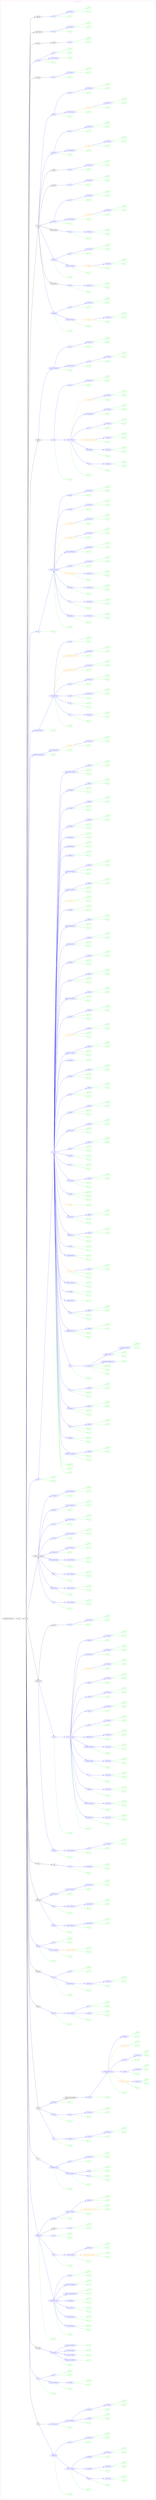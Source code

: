 digraph Cloud_Computing_REST_API {
rankdir="LR";
subgraph cluster_0 {
label="OVH - order 1.0"
color=violet
fontcolor=violet
subgraph cluster_1 {
label=""
color=white
fontcolor=white
node1 [label="https://api.ovh.com", shape="ellipse", color="black", fontcolor="black"]
node1 -> node2 [color="black", fontcolor="black"]
subgraph cluster_2 {
label=""
color=white
fontcolor=white
node2 [label="/1.0", shape="ellipse", color="black", fontcolor="black"]
node2 -> node3 [color="black", fontcolor="black"]
subgraph cluster_3 {
label=""
color=white
fontcolor=white
node3 [label="/order", shape="ellipse", color="black", fontcolor="black"]
node3 -> node4 [color="black", fontcolor="black"]
subgraph cluster_4 {
label=""
color=white
fontcolor=white
node4 [label="/cdn", shape="ellipse", color="black", fontcolor="black"]
node4 -> node5 [color="blue", fontcolor="blue"]
subgraph cluster_5 {
label=""
color=white
fontcolor=white
node5 [label="/dedicated", shape="ellipse", color="blue", fontcolor="blue"]
node5 -> node6 [color="green", fontcolor="green"]
subgraph cluster_6 {
label=""
color=white
fontcolor=white
node6 [label="GET", shape="box", color="green", fontcolor="green"]
}
node5 -> node7 [color="blue", fontcolor="blue"]
subgraph cluster_7 {
label=""
color=white
fontcolor=white
node7 [label="/{serviceName}", shape="ellipse", color="blue", fontcolor="blue"]
node7 -> node8 [color="green", fontcolor="green"]
subgraph cluster_8 {
label=""
color=white
fontcolor=white
node8 [label="GET", shape="box", color="green", fontcolor="green"]
}
node7 -> node9 [color="blue", fontcolor="blue"]
subgraph cluster_9 {
label=""
color=white
fontcolor=white
node9 [label="/quota", shape="ellipse", color="blue", fontcolor="blue"]
node9 -> node10 [color="green", fontcolor="green"]
subgraph cluster_10 {
label=""
color=white
fontcolor=white
node10 [label="GET", shape="box", color="green", fontcolor="green"]
}
node9 -> node11 [color="blue", fontcolor="blue"]
subgraph cluster_11 {
label=""
color=white
fontcolor=white
node11 [label="/{duration}", shape="ellipse", color="blue", fontcolor="blue"]
node11 -> node12 [color="green", fontcolor="green"]
subgraph cluster_12 {
label=""
color=white
fontcolor=white
node12 [label="GET", shape="box", color="green", fontcolor="green"]
}
node11 -> node13 [color="green", fontcolor="green"]
subgraph cluster_13 {
label=""
color=white
fontcolor=white
node13 [label="POST", shape="box", color="green", fontcolor="green"]
}
}
}
node7 -> node14 [color="blue", fontcolor="blue"]
subgraph cluster_14 {
label=""
color=white
fontcolor=white
node14 [label="/cacheRule", shape="ellipse", color="blue", fontcolor="blue"]
node14 -> node15 [color="green", fontcolor="green"]
subgraph cluster_15 {
label=""
color=white
fontcolor=white
node15 [label="GET", shape="box", color="green", fontcolor="green"]
}
node14 -> node16 [color="blue", fontcolor="blue"]
subgraph cluster_16 {
label=""
color=white
fontcolor=white
node16 [label="/{duration}", shape="ellipse", color="blue", fontcolor="blue"]
node16 -> node17 [color="green", fontcolor="green"]
subgraph cluster_17 {
label=""
color=white
fontcolor=white
node17 [label="GET", shape="box", color="green", fontcolor="green"]
}
node16 -> node18 [color="green", fontcolor="green"]
subgraph cluster_18 {
label=""
color=white
fontcolor=white
node18 [label="POST", shape="box", color="green", fontcolor="green"]
}
}
}
node7 -> node19 [color="blue", fontcolor="blue"]
subgraph cluster_19 {
label=""
color=white
fontcolor=white
node19 [label="/backend", shape="ellipse", color="blue", fontcolor="blue"]
node19 -> node20 [color="green", fontcolor="green"]
subgraph cluster_20 {
label=""
color=white
fontcolor=white
node20 [label="GET", shape="box", color="green", fontcolor="green"]
}
node19 -> node21 [color="blue", fontcolor="blue"]
subgraph cluster_21 {
label=""
color=white
fontcolor=white
node21 [label="/{duration}", shape="ellipse", color="blue", fontcolor="blue"]
node21 -> node22 [color="green", fontcolor="green"]
subgraph cluster_22 {
label=""
color=white
fontcolor=white
node22 [label="GET", shape="box", color="green", fontcolor="green"]
}
node21 -> node23 [color="green", fontcolor="green"]
subgraph cluster_23 {
label=""
color=white
fontcolor=white
node23 [label="POST", shape="box", color="green", fontcolor="green"]
}
}
}
}
node5 -> node24 [color="blue", fontcolor="blue"]
subgraph cluster_24 {
label=""
color=white
fontcolor=white
node24 [label="/new", shape="ellipse", color="blue", fontcolor="blue"]
node24 -> node25 [color="green", fontcolor="green"]
subgraph cluster_25 {
label=""
color=white
fontcolor=white
node25 [label="GET", shape="box", color="green", fontcolor="green"]
}
node24 -> node26 [color="blue", fontcolor="blue"]
subgraph cluster_26 {
label=""
color=white
fontcolor=white
node26 [label="/{duration}", shape="ellipse", color="blue", fontcolor="blue"]
node26 -> node27 [color="green", fontcolor="green"]
subgraph cluster_27 {
label=""
color=white
fontcolor=white
node27 [label="GET", shape="box", color="green", fontcolor="green"]
}
node26 -> node28 [color="green", fontcolor="green"]
subgraph cluster_28 {
label=""
color=white
fontcolor=white
node28 [label="POST", shape="box", color="green", fontcolor="green"]
}
}
}
}
node4 -> node29 [color="blue", fontcolor="blue"]
subgraph cluster_29 {
label=""
color=white
fontcolor=white
node29 [label="/webstorage", shape="ellipse", color="blue", fontcolor="blue"]
node29 -> node30 [color="green", fontcolor="green"]
subgraph cluster_30 {
label=""
color=white
fontcolor=white
node30 [label="GET", shape="box", color="green", fontcolor="green"]
}
node29 -> node31 [color="blue", fontcolor="blue"]
subgraph cluster_31 {
label=""
color=white
fontcolor=white
node31 [label="/{serviceName}", shape="ellipse", color="blue", fontcolor="blue"]
node31 -> node32 [color="green", fontcolor="green"]
subgraph cluster_32 {
label=""
color=white
fontcolor=white
node32 [label="GET", shape="box", color="green", fontcolor="green"]
}
node31 -> node33 [color="blue", fontcolor="blue"]
subgraph cluster_33 {
label=""
color=white
fontcolor=white
node33 [label="/traffic", shape="ellipse", color="blue", fontcolor="blue"]
node33 -> node34 [color="green", fontcolor="green"]
subgraph cluster_34 {
label=""
color=white
fontcolor=white
node34 [label="GET", shape="box", color="green", fontcolor="green"]
}
node33 -> node35 [color="green", fontcolor="green"]
subgraph cluster_35 {
label=""
color=white
fontcolor=white
node35 [label="POST", shape="box", color="green", fontcolor="green"]
}
}
node31 -> node36 [color="blue", fontcolor="blue"]
subgraph cluster_36 {
label=""
color=white
fontcolor=white
node36 [label="/storage", shape="ellipse", color="blue", fontcolor="blue"]
node36 -> node37 [color="green", fontcolor="green"]
subgraph cluster_37 {
label=""
color=white
fontcolor=white
node37 [label="GET", shape="box", color="green", fontcolor="green"]
}
node36 -> node38 [color="blue", fontcolor="blue"]
subgraph cluster_38 {
label=""
color=white
fontcolor=white
node38 [label="/{duration}", shape="ellipse", color="blue", fontcolor="blue"]
node38 -> node39 [color="green", fontcolor="green"]
subgraph cluster_39 {
label=""
color=white
fontcolor=white
node39 [label="GET", shape="box", color="green", fontcolor="green"]
}
node38 -> node40 [color="green", fontcolor="green"]
subgraph cluster_40 {
label=""
color=white
fontcolor=white
node40 [label="POST", shape="box", color="green", fontcolor="green"]
}
}
}
}
}
}
node3 -> node41 [color="blue", fontcolor="blue"]
subgraph cluster_41 {
label=""
color=white
fontcolor=white
node41 [label="/sms", shape="ellipse", color="blue", fontcolor="blue"]
node41 -> node42 [color="green", fontcolor="green"]
subgraph cluster_42 {
label=""
color=white
fontcolor=white
node42 [label="GET", shape="box", color="green", fontcolor="green"]
}
node41 -> node43 [color="blue", fontcolor="blue"]
subgraph cluster_43 {
label=""
color=white
fontcolor=white
node43 [label="/{serviceName}", shape="ellipse", color="blue", fontcolor="blue"]
node43 -> node44 [color="green", fontcolor="green"]
subgraph cluster_44 {
label=""
color=white
fontcolor=white
node44 [label="GET", shape="box", color="green", fontcolor="green"]
}
node43 -> node45 [color="blue", fontcolor="blue"]
subgraph cluster_45 {
label=""
color=white
fontcolor=white
node45 [label="/credits", shape="ellipse", color="blue", fontcolor="blue"]
node45 -> node46 [color="green", fontcolor="green"]
subgraph cluster_46 {
label=""
color=white
fontcolor=white
node46 [label="GET", shape="box", color="green", fontcolor="green"]
}
node45 -> node47 [color="green", fontcolor="green"]
subgraph cluster_47 {
label=""
color=white
fontcolor=white
node47 [label="POST", shape="box", color="green", fontcolor="green"]
}
}
}
node41 -> node48 [color="blue", fontcolor="blue"]
subgraph cluster_48 {
label=""
color=white
fontcolor=white
node48 [label="/new", shape="ellipse", color="blue", fontcolor="blue"]
node48 -> node49 [color="green", fontcolor="green"]
subgraph cluster_49 {
label=""
color=white
fontcolor=white
node49 [label="GET", shape="box", color="green", fontcolor="green"]
}
node48 -> node50 [color="green", fontcolor="green"]
subgraph cluster_50 {
label=""
color=white
fontcolor=white
node50 [label="POST", shape="box", color="green", fontcolor="green"]
}
}
}
node3 -> node51 [color="black", fontcolor="black"]
subgraph cluster_51 {
label=""
color=white
fontcolor=white
node51 [label="/catalog", shape="ellipse", color="black", fontcolor="black"]
node51 -> node52 [color="blue", fontcolor="blue"]
subgraph cluster_52 {
label=""
color=white
fontcolor=white
node52 [label="/formatted", shape="ellipse", color="blue", fontcolor="blue"]
node52 -> node53 [color="green", fontcolor="green"]
subgraph cluster_53 {
label=""
color=white
fontcolor=white
node53 [label="GET", shape="box", color="green", fontcolor="green"]
}
node52 -> node54 [color="blue", fontcolor="blue"]
subgraph cluster_54 {
label=""
color=white
fontcolor=white
node54 [label="/privateCloudSDDC", shape="ellipse", color="blue", fontcolor="blue"]
node54 -> node55 [color="green", fontcolor="green"]
subgraph cluster_55 {
label=""
color=white
fontcolor=white
node55 [label="GET", shape="box", color="green", fontcolor="green"]
}
}
node52 -> node56 [color="blue", fontcolor="blue"]
subgraph cluster_56 {
label=""
color=white
fontcolor=white
node56 [label="/privateCloudDC", shape="ellipse", color="blue", fontcolor="blue"]
node56 -> node57 [color="green", fontcolor="green"]
subgraph cluster_57 {
label=""
color=white
fontcolor=white
node57 [label="GET", shape="box", color="green", fontcolor="green"]
}
}
node52 -> node58 [color="blue", fontcolor="blue"]
subgraph cluster_58 {
label=""
color=white
fontcolor=white
node58 [label="/{catalogName}", shape="ellipse", color="blue", fontcolor="blue"]
node58 -> node59 [color="green", fontcolor="green"]
subgraph cluster_59 {
label=""
color=white
fontcolor=white
node59 [label="GET", shape="box", color="green", fontcolor="green"]
}
}
node52 -> node60 [color="blue", fontcolor="blue"]
subgraph cluster_60 {
label=""
color=white
fontcolor=white
node60 [label="/privateCloudCDI", shape="ellipse", color="blue", fontcolor="blue"]
node60 -> node61 [color="green", fontcolor="green"]
subgraph cluster_61 {
label=""
color=white
fontcolor=white
node61 [label="GET", shape="box", color="green", fontcolor="green"]
}
}
}
}
node3 -> node62 [color="blue", fontcolor="blue"]
subgraph cluster_62 {
label=""
color=white
fontcolor=white
node62 [label="/telephony", shape="ellipse", color="blue", fontcolor="blue"]
node62 -> node63 [color="green", fontcolor="green"]
subgraph cluster_63 {
label=""
color=white
fontcolor=white
node63 [label="GET", shape="box", color="green", fontcolor="green"]
}
node62 -> node64 [color="blue", fontcolor="blue"]
subgraph cluster_64 {
label=""
color=white
fontcolor=white
node64 [label="/{billingAccount}", shape="ellipse", color="blue", fontcolor="blue"]
node64 -> node65 [color="green", fontcolor="green"]
subgraph cluster_65 {
label=""
color=white
fontcolor=white
node65 [label="GET", shape="box", color="green", fontcolor="green"]
}
node64 -> node66 [color="blue", fontcolor="blue"]
subgraph cluster_66 {
label=""
color=white
fontcolor=white
node66 [label="/securityDeposit", shape="ellipse", color="blue", fontcolor="blue"]
node66 -> node67 [color="green", fontcolor="green"]
subgraph cluster_67 {
label=""
color=white
fontcolor=white
node67 [label="GET", shape="box", color="green", fontcolor="green"]
}
node66 -> node68 [color="green", fontcolor="green"]
subgraph cluster_68 {
label=""
color=white
fontcolor=white
node68 [label="POST", shape="box", color="green", fontcolor="green"]
}
}
node64 -> node69 [color="blue", fontcolor="blue"]
subgraph cluster_69 {
label=""
color=white
fontcolor=white
node69 [label="/numberSpecial", shape="ellipse", color="blue", fontcolor="blue"]
node69 -> node70 [color="green", fontcolor="green"]
subgraph cluster_70 {
label=""
color=white
fontcolor=white
node70 [label="GET", shape="box", color="green", fontcolor="green"]
}
node69 -> node71 [color="green", fontcolor="green"]
subgraph cluster_71 {
label=""
color=white
fontcolor=white
node71 [label="POST", shape="box", color="green", fontcolor="green"]
}
}
node64 -> node72 [color="blue", fontcolor="blue"]
subgraph cluster_72 {
label=""
color=white
fontcolor=white
node72 [label="/accessories", shape="ellipse", color="blue", fontcolor="blue"]
node72 -> node73 [color="green", fontcolor="green"]
subgraph cluster_73 {
label=""
color=white
fontcolor=white
node73 [label="GET", shape="box", color="green", fontcolor="green"]
}
node72 -> node74 [color="green", fontcolor="green"]
subgraph cluster_74 {
label=""
color=white
fontcolor=white
node74 [label="POST", shape="box", color="green", fontcolor="green"]
}
}
node64 -> node75 [color="blue", fontcolor="blue"]
subgraph cluster_75 {
label=""
color=white
fontcolor=white
node75 [label="/portability", shape="ellipse", color="blue", fontcolor="blue"]
node75 -> node76 [color="green", fontcolor="green"]
subgraph cluster_76 {
label=""
color=white
fontcolor=white
node76 [label="GET", shape="box", color="green", fontcolor="green"]
}
node75 -> node77 [color="green", fontcolor="green"]
subgraph cluster_77 {
label=""
color=white
fontcolor=white
node77 [label="POST", shape="box", color="green", fontcolor="green"]
}
}
node64 -> node78 [color="blue", fontcolor="blue"]
subgraph cluster_78 {
label=""
color=white
fontcolor=white
node78 [label="/numberNogeographic", shape="ellipse", color="blue", fontcolor="blue"]
node78 -> node79 [color="green", fontcolor="green"]
subgraph cluster_79 {
label=""
color=white
fontcolor=white
node79 [label="GET", shape="box", color="green", fontcolor="green"]
}
node78 -> node80 [color="green", fontcolor="green"]
subgraph cluster_80 {
label=""
color=white
fontcolor=white
node80 [label="POST", shape="box", color="green", fontcolor="green"]
}
}
node64 -> node81 [color="blue", fontcolor="blue"]
subgraph cluster_81 {
label=""
color=white
fontcolor=white
node81 [label="/numberGeographic", shape="ellipse", color="blue", fontcolor="blue"]
node81 -> node82 [color="green", fontcolor="green"]
subgraph cluster_82 {
label=""
color=white
fontcolor=white
node82 [label="GET", shape="box", color="green", fontcolor="green"]
}
node81 -> node83 [color="green", fontcolor="green"]
subgraph cluster_83 {
label=""
color=white
fontcolor=white
node83 [label="POST", shape="box", color="green", fontcolor="green"]
}
}
node64 -> node84 [color="blue", fontcolor="blue"]
subgraph cluster_84 {
label=""
color=white
fontcolor=white
node84 [label="/line", shape="ellipse", color="blue", fontcolor="blue"]
node84 -> node85 [color="green", fontcolor="green"]
subgraph cluster_85 {
label=""
color=white
fontcolor=white
node85 [label="GET", shape="box", color="green", fontcolor="green"]
}
node84 -> node86 [color="green", fontcolor="green"]
subgraph cluster_86 {
label=""
color=white
fontcolor=white
node86 [label="POST", shape="box", color="green", fontcolor="green"]
}
}
}
node62 -> node87 [color="blue", fontcolor="blue"]
subgraph cluster_87 {
label=""
color=white
fontcolor=white
node87 [label="/lines", shape="ellipse", color="blue", fontcolor="blue"]
node87 -> node88 [color="green", fontcolor="green"]
subgraph cluster_88 {
label=""
color=white
fontcolor=white
node88 [label="GET", shape="box", color="green", fontcolor="green"]
}
node87 -> node89 [color="blue", fontcolor="blue"]
subgraph cluster_89 {
label=""
color=white
fontcolor=white
node89 [label="/{serviceName}", shape="ellipse", color="blue", fontcolor="blue"]
node89 -> node90 [color="green", fontcolor="green"]
subgraph cluster_90 {
label=""
color=white
fontcolor=white
node90 [label="GET", shape="box", color="green", fontcolor="green"]
}
node89 -> node91 [color="orange", fontcolor="orange"]
subgraph cluster_91 {
label=""
color=white
fontcolor=white
node91 [label="/addSimultaneousLines", shape="octagon", color="orange", fontcolor="orange"]
node91 -> node92 [color="green", fontcolor="green"]
subgraph cluster_92 {
label=""
color=white
fontcolor=white
node92 [label="GET", shape="box", color="green", fontcolor="green"]
}
node91 -> node93 [color="green", fontcolor="green"]
subgraph cluster_93 {
label=""
color=white
fontcolor=white
node93 [label="POST", shape="box", color="green", fontcolor="green"]
}
}
node89 -> node94 [color="blue", fontcolor="blue"]
subgraph cluster_94 {
label=""
color=white
fontcolor=white
node94 [label="/hardware", shape="ellipse", color="blue", fontcolor="blue"]
node94 -> node95 [color="green", fontcolor="green"]
subgraph cluster_95 {
label=""
color=white
fontcolor=white
node95 [label="GET", shape="box", color="green", fontcolor="green"]
}
node94 -> node96 [color="green", fontcolor="green"]
subgraph cluster_96 {
label=""
color=white
fontcolor=white
node96 [label="POST", shape="box", color="green", fontcolor="green"]
}
}
}
}
node62 -> node97 [color="blue", fontcolor="blue"]
subgraph cluster_97 {
label=""
color=white
fontcolor=white
node97 [label="/new", shape="ellipse", color="blue", fontcolor="blue"]
node97 -> node98 [color="green", fontcolor="green"]
subgraph cluster_98 {
label=""
color=white
fontcolor=white
node98 [label="GET", shape="box", color="green", fontcolor="green"]
}
node97 -> node99 [color="green", fontcolor="green"]
subgraph cluster_99 {
label=""
color=white
fontcolor=white
node99 [label="POST", shape="box", color="green", fontcolor="green"]
}
}
node62 -> node100 [color="black", fontcolor="black"]
subgraph cluster_100 {
label=""
color=white
fontcolor=white
node100 [label="/spare", shape="ellipse", color="black", fontcolor="black"]
node100 -> node101 [color="blue", fontcolor="blue"]
subgraph cluster_101 {
label=""
color=white
fontcolor=white
node101 [label="/new", shape="ellipse", color="blue", fontcolor="blue"]
node101 -> node102 [color="green", fontcolor="green"]
subgraph cluster_102 {
label=""
color=white
fontcolor=white
node102 [label="GET", shape="box", color="green", fontcolor="green"]
}
node101 -> node103 [color="green", fontcolor="green"]
subgraph cluster_103 {
label=""
color=white
fontcolor=white
node103 [label="POST", shape="box", color="green", fontcolor="green"]
}
}
}
node62 -> node104 [color="blue", fontcolor="blue"]
subgraph cluster_104 {
label=""
color=white
fontcolor=white
node104 [label="/trunks", shape="ellipse", color="blue", fontcolor="blue"]
node104 -> node105 [color="green", fontcolor="green"]
subgraph cluster_105 {
label=""
color=white
fontcolor=white
node105 [label="GET", shape="box", color="green", fontcolor="green"]
}
node104 -> node106 [color="blue", fontcolor="blue"]
subgraph cluster_106 {
label=""
color=white
fontcolor=white
node106 [label="/{serviceName}", shape="ellipse", color="blue", fontcolor="blue"]
node106 -> node107 [color="green", fontcolor="green"]
subgraph cluster_107 {
label=""
color=white
fontcolor=white
node107 [label="GET", shape="box", color="green", fontcolor="green"]
}
node106 -> node108 [color="orange", fontcolor="orange"]
subgraph cluster_108 {
label=""
color=white
fontcolor=white
node108 [label="/addSimultaneousLines", shape="octagon", color="orange", fontcolor="orange"]
node108 -> node109 [color="green", fontcolor="green"]
subgraph cluster_109 {
label=""
color=white
fontcolor=white
node109 [label="GET", shape="box", color="green", fontcolor="green"]
}
node108 -> node110 [color="green", fontcolor="green"]
subgraph cluster_110 {
label=""
color=white
fontcolor=white
node110 [label="POST", shape="box", color="green", fontcolor="green"]
}
}
node106 -> node111 [color="blue", fontcolor="blue"]
subgraph cluster_111 {
label=""
color=white
fontcolor=white
node111 [label="/hardware", shape="ellipse", color="blue", fontcolor="blue"]
node111 -> node112 [color="green", fontcolor="green"]
subgraph cluster_112 {
label=""
color=white
fontcolor=white
node112 [label="GET", shape="box", color="green", fontcolor="green"]
}
node111 -> node113 [color="green", fontcolor="green"]
subgraph cluster_113 {
label=""
color=white
fontcolor=white
node113 [label="POST", shape="box", color="green", fontcolor="green"]
}
}
}
}
}
node3 -> node114 [color="black", fontcolor="black"]
subgraph cluster_114 {
label=""
color=white
fontcolor=white
node114 [label="/ip", shape="ellipse", color="black", fontcolor="black"]
node114 -> node115 [color="blue", fontcolor="blue"]
subgraph cluster_115 {
label=""
color=white
fontcolor=white
node115 [label="/loadBalancing", shape="ellipse", color="blue", fontcolor="blue"]
node115 -> node116 [color="green", fontcolor="green"]
subgraph cluster_116 {
label=""
color=white
fontcolor=white
node116 [label="GET", shape="box", color="green", fontcolor="green"]
}
node115 -> node117 [color="blue", fontcolor="blue"]
subgraph cluster_117 {
label=""
color=white
fontcolor=white
node117 [label="/{serviceName}", shape="ellipse", color="blue", fontcolor="blue"]
node117 -> node118 [color="green", fontcolor="green"]
subgraph cluster_118 {
label=""
color=white
fontcolor=white
node118 [label="GET", shape="box", color="green", fontcolor="green"]
}
node117 -> node119 [color="blue", fontcolor="blue"]
subgraph cluster_119 {
label=""
color=white
fontcolor=white
node119 [label="/ssl", shape="ellipse", color="blue", fontcolor="blue"]
node119 -> node120 [color="green", fontcolor="green"]
subgraph cluster_120 {
label=""
color=white
fontcolor=white
node120 [label="GET", shape="box", color="green", fontcolor="green"]
}
node119 -> node121 [color="green", fontcolor="green"]
subgraph cluster_121 {
label=""
color=white
fontcolor=white
node121 [label="POST", shape="box", color="green", fontcolor="green"]
}
}
node117 -> node122 [color="blue", fontcolor="blue"]
subgraph cluster_122 {
label=""
color=white
fontcolor=white
node122 [label="/pop", shape="ellipse", color="blue", fontcolor="blue"]
node122 -> node123 [color="green", fontcolor="green"]
subgraph cluster_123 {
label=""
color=white
fontcolor=white
node123 [label="GET", shape="box", color="green", fontcolor="green"]
}
node122 -> node124 [color="green", fontcolor="green"]
subgraph cluster_124 {
label=""
color=white
fontcolor=white
node124 [label="POST", shape="box", color="green", fontcolor="green"]
}
}
}
node115 -> node125 [color="blue", fontcolor="blue"]
subgraph cluster_125 {
label=""
color=white
fontcolor=white
node125 [label="/new", shape="ellipse", color="blue", fontcolor="blue"]
node125 -> node126 [color="green", fontcolor="green"]
subgraph cluster_126 {
label=""
color=white
fontcolor=white
node126 [label="GET", shape="box", color="green", fontcolor="green"]
}
node125 -> node127 [color="blue", fontcolor="blue"]
subgraph cluster_127 {
label=""
color=white
fontcolor=white
node127 [label="/{duration}", shape="ellipse", color="blue", fontcolor="blue"]
node127 -> node128 [color="green", fontcolor="green"]
subgraph cluster_128 {
label=""
color=white
fontcolor=white
node128 [label="GET", shape="box", color="green", fontcolor="green"]
}
node127 -> node129 [color="green", fontcolor="green"]
subgraph cluster_129 {
label=""
color=white
fontcolor=white
node129 [label="POST", shape="box", color="green", fontcolor="green"]
}
}
}
}
}
node3 -> node130 [color="black", fontcolor="black"]
subgraph cluster_130 {
label=""
color=white
fontcolor=white
node130 [label="/email", shape="ellipse", color="black", fontcolor="black"]
node130 -> node131 [color="blue", fontcolor="blue"]
subgraph cluster_131 {
label=""
color=white
fontcolor=white
node131 [label="/pro", shape="ellipse", color="blue", fontcolor="blue"]
node131 -> node132 [color="green", fontcolor="green"]
subgraph cluster_132 {
label=""
color=white
fontcolor=white
node132 [label="GET", shape="box", color="green", fontcolor="green"]
}
node131 -> node133 [color="blue", fontcolor="blue"]
subgraph cluster_133 {
label=""
color=white
fontcolor=white
node133 [label="/{service}", shape="ellipse", color="blue", fontcolor="blue"]
node133 -> node134 [color="green", fontcolor="green"]
subgraph cluster_134 {
label=""
color=white
fontcolor=white
node134 [label="GET", shape="box", color="green", fontcolor="green"]
}
node133 -> node135 [color="blue", fontcolor="blue"]
subgraph cluster_135 {
label=""
color=white
fontcolor=white
node135 [label="/account", shape="ellipse", color="blue", fontcolor="blue"]
node135 -> node136 [color="green", fontcolor="green"]
subgraph cluster_136 {
label=""
color=white
fontcolor=white
node136 [label="GET", shape="box", color="green", fontcolor="green"]
}
node135 -> node137 [color="blue", fontcolor="blue"]
subgraph cluster_137 {
label=""
color=white
fontcolor=white
node137 [label="/{duration}", shape="ellipse", color="blue", fontcolor="blue"]
node137 -> node138 [color="green", fontcolor="green"]
subgraph cluster_138 {
label=""
color=white
fontcolor=white
node138 [label="GET", shape="box", color="green", fontcolor="green"]
}
node137 -> node139 [color="green", fontcolor="green"]
subgraph cluster_139 {
label=""
color=white
fontcolor=white
node139 [label="POST", shape="box", color="green", fontcolor="green"]
}
}
}
}
}
node130 -> node140 [color="blue", fontcolor="blue"]
subgraph cluster_140 {
label=""
color=white
fontcolor=white
node140 [label="/domain", shape="ellipse", color="blue", fontcolor="blue"]
node140 -> node141 [color="green", fontcolor="green"]
subgraph cluster_141 {
label=""
color=white
fontcolor=white
node141 [label="GET", shape="box", color="green", fontcolor="green"]
}
node140 -> node142 [color="blue", fontcolor="blue"]
subgraph cluster_142 {
label=""
color=white
fontcolor=white
node142 [label="/new", shape="ellipse", color="blue", fontcolor="blue"]
node142 -> node143 [color="green", fontcolor="green"]
subgraph cluster_143 {
label=""
color=white
fontcolor=white
node143 [label="GET", shape="box", color="green", fontcolor="green"]
}
node142 -> node144 [color="blue", fontcolor="blue"]
subgraph cluster_144 {
label=""
color=white
fontcolor=white
node144 [label="/{duration}", shape="ellipse", color="blue", fontcolor="blue"]
node144 -> node145 [color="green", fontcolor="green"]
subgraph cluster_145 {
label=""
color=white
fontcolor=white
node145 [label="GET", shape="box", color="green", fontcolor="green"]
}
node144 -> node146 [color="green", fontcolor="green"]
subgraph cluster_146 {
label=""
color=white
fontcolor=white
node146 [label="POST", shape="box", color="green", fontcolor="green"]
}
}
}
}
node130 -> node147 [color="blue", fontcolor="blue"]
subgraph cluster_147 {
label=""
color=white
fontcolor=white
node147 [label="/exchange", shape="ellipse", color="blue", fontcolor="blue"]
node147 -> node148 [color="green", fontcolor="green"]
subgraph cluster_148 {
label=""
color=white
fontcolor=white
node148 [label="GET", shape="box", color="green", fontcolor="green"]
}
node147 -> node149 [color="black", fontcolor="black"]
subgraph cluster_149 {
label=""
color=white
fontcolor=white
node149 [label="/{organizationName}", shape="ellipse", color="black", fontcolor="black"]
node149 -> node150 [color="blue", fontcolor="blue"]
subgraph cluster_150 {
label=""
color=white
fontcolor=white
node150 [label="/service", shape="ellipse", color="blue", fontcolor="blue"]
node150 -> node151 [color="green", fontcolor="green"]
subgraph cluster_151 {
label=""
color=white
fontcolor=white
node151 [label="GET", shape="box", color="green", fontcolor="green"]
}
node150 -> node152 [color="blue", fontcolor="blue"]
subgraph cluster_152 {
label=""
color=white
fontcolor=white
node152 [label="/{exchangeService}", shape="ellipse", color="blue", fontcolor="blue"]
node152 -> node153 [color="green", fontcolor="green"]
subgraph cluster_153 {
label=""
color=white
fontcolor=white
node153 [label="GET", shape="box", color="green", fontcolor="green"]
}
node152 -> node154 [color="orange", fontcolor="orange"]
subgraph cluster_154 {
label=""
color=white
fontcolor=white
node154 [label="/accountUpgrade", shape="octagon", color="orange", fontcolor="orange"]
node154 -> node155 [color="green", fontcolor="green"]
subgraph cluster_155 {
label=""
color=white
fontcolor=white
node155 [label="GET", shape="box", color="green", fontcolor="green"]
}
node154 -> node156 [color="blue", fontcolor="blue"]
subgraph cluster_156 {
label=""
color=white
fontcolor=white
node156 [label="/{duration}", shape="ellipse", color="blue", fontcolor="blue"]
node156 -> node157 [color="green", fontcolor="green"]
subgraph cluster_157 {
label=""
color=white
fontcolor=white
node157 [label="GET", shape="box", color="green", fontcolor="green"]
}
node156 -> node158 [color="green", fontcolor="green"]
subgraph cluster_158 {
label=""
color=white
fontcolor=white
node158 [label="POST", shape="box", color="green", fontcolor="green"]
}
}
}
node152 -> node159 [color="blue", fontcolor="blue"]
subgraph cluster_159 {
label=""
color=white
fontcolor=white
node159 [label="/outlook", shape="ellipse", color="blue", fontcolor="blue"]
node159 -> node160 [color="green", fontcolor="green"]
subgraph cluster_160 {
label=""
color=white
fontcolor=white
node160 [label="GET", shape="box", color="green", fontcolor="green"]
}
node159 -> node161 [color="blue", fontcolor="blue"]
subgraph cluster_161 {
label=""
color=white
fontcolor=white
node161 [label="/{duration}", shape="ellipse", color="blue", fontcolor="blue"]
node161 -> node162 [color="green", fontcolor="green"]
subgraph cluster_162 {
label=""
color=white
fontcolor=white
node162 [label="GET", shape="box", color="green", fontcolor="green"]
}
node161 -> node163 [color="green", fontcolor="green"]
subgraph cluster_163 {
label=""
color=white
fontcolor=white
node163 [label="POST", shape="box", color="green", fontcolor="green"]
}
}
}
node152 -> node164 [color="blue", fontcolor="blue"]
subgraph cluster_164 {
label=""
color=white
fontcolor=white
node164 [label="/account", shape="ellipse", color="blue", fontcolor="blue"]
node164 -> node165 [color="green", fontcolor="green"]
subgraph cluster_165 {
label=""
color=white
fontcolor=white
node165 [label="GET", shape="box", color="green", fontcolor="green"]
}
node164 -> node166 [color="blue", fontcolor="blue"]
subgraph cluster_166 {
label=""
color=white
fontcolor=white
node166 [label="/{duration}", shape="ellipse", color="blue", fontcolor="blue"]
node166 -> node167 [color="green", fontcolor="green"]
subgraph cluster_167 {
label=""
color=white
fontcolor=white
node167 [label="GET", shape="box", color="green", fontcolor="green"]
}
node166 -> node168 [color="green", fontcolor="green"]
subgraph cluster_168 {
label=""
color=white
fontcolor=white
node168 [label="POST", shape="box", color="green", fontcolor="green"]
}
}
}
node152 -> node169 [color="orange", fontcolor="orange"]
subgraph cluster_169 {
label=""
color=white
fontcolor=white
node169 [label="/upgrade", shape="octagon", color="orange", fontcolor="orange"]
node169 -> node170 [color="green", fontcolor="green"]
subgraph cluster_170 {
label=""
color=white
fontcolor=white
node170 [label="GET", shape="box", color="green", fontcolor="green"]
}
node169 -> node171 [color="green", fontcolor="green"]
subgraph cluster_171 {
label=""
color=white
fontcolor=white
node171 [label="POST", shape="box", color="green", fontcolor="green"]
}
}
node152 -> node172 [color="blue", fontcolor="blue"]
subgraph cluster_172 {
label=""
color=white
fontcolor=white
node172 [label="/diskSpace", shape="ellipse", color="blue", fontcolor="blue"]
node172 -> node173 [color="green", fontcolor="green"]
subgraph cluster_173 {
label=""
color=white
fontcolor=white
node173 [label="GET", shape="box", color="green", fontcolor="green"]
}
node172 -> node174 [color="green", fontcolor="green"]
subgraph cluster_174 {
label=""
color=white
fontcolor=white
node174 [label="POST", shape="box", color="green", fontcolor="green"]
}
}
}
}
}
}
}
node3 -> node175 [color="black", fontcolor="black"]
subgraph cluster_175 {
label=""
color=white
fontcolor=white
node175 [label="/cloud", shape="ellipse", color="black", fontcolor="black"]
node175 -> node176 [color="blue", fontcolor="blue"]
subgraph cluster_176 {
label=""
color=white
fontcolor=white
node176 [label="/project", shape="ellipse", color="blue", fontcolor="blue"]
node176 -> node177 [color="green", fontcolor="green"]
subgraph cluster_177 {
label=""
color=white
fontcolor=white
node177 [label="GET", shape="box", color="green", fontcolor="green"]
}
node176 -> node178 [color="blue", fontcolor="blue"]
subgraph cluster_178 {
label=""
color=white
fontcolor=white
node178 [label="/{serviceName}", shape="ellipse", color="blue", fontcolor="blue"]
node178 -> node179 [color="green", fontcolor="green"]
subgraph cluster_179 {
label=""
color=white
fontcolor=white
node179 [label="GET", shape="box", color="green", fontcolor="green"]
}
node178 -> node180 [color="blue", fontcolor="blue"]
subgraph cluster_180 {
label=""
color=white
fontcolor=white
node180 [label="/credit", shape="ellipse", color="blue", fontcolor="blue"]
node180 -> node181 [color="green", fontcolor="green"]
subgraph cluster_181 {
label=""
color=white
fontcolor=white
node181 [label="GET", shape="box", color="green", fontcolor="green"]
}
node180 -> node182 [color="green", fontcolor="green"]
subgraph cluster_182 {
label=""
color=white
fontcolor=white
node182 [label="POST", shape="box", color="green", fontcolor="green"]
}
}
node178 -> node183 [color="blue", fontcolor="blue"]
subgraph cluster_183 {
label=""
color=white
fontcolor=white
node183 [label="/ip", shape="ellipse", color="blue", fontcolor="blue"]
node183 -> node184 [color="green", fontcolor="green"]
subgraph cluster_184 {
label=""
color=white
fontcolor=white
node184 [label="GET", shape="box", color="green", fontcolor="green"]
}
node183 -> node185 [color="green", fontcolor="green"]
subgraph cluster_185 {
label=""
color=white
fontcolor=white
node185 [label="POST", shape="box", color="green", fontcolor="green"]
}
}
}
}
}
node3 -> node186 [color="black", fontcolor="black"]
subgraph cluster_186 {
label=""
color=white
fontcolor=white
node186 [label="/domain", shape="ellipse", color="black", fontcolor="black"]
node186 -> node187 [color="blue", fontcolor="blue"]
subgraph cluster_187 {
label=""
color=white
fontcolor=white
node187 [label="/zone", shape="ellipse", color="blue", fontcolor="blue"]
node187 -> node188 [color="green", fontcolor="green"]
subgraph cluster_188 {
label=""
color=white
fontcolor=white
node188 [label="GET", shape="box", color="green", fontcolor="green"]
}
node187 -> node189 [color="blue", fontcolor="blue"]
subgraph cluster_189 {
label=""
color=white
fontcolor=white
node189 [label="/{zoneName}", shape="ellipse", color="blue", fontcolor="blue"]
node189 -> node190 [color="green", fontcolor="green"]
subgraph cluster_190 {
label=""
color=white
fontcolor=white
node190 [label="GET", shape="box", color="green", fontcolor="green"]
}
node189 -> node191 [color="blue", fontcolor="blue"]
subgraph cluster_191 {
label=""
color=white
fontcolor=white
node191 [label="/dnsAnycast", shape="ellipse", color="blue", fontcolor="blue"]
node191 -> node192 [color="green", fontcolor="green"]
subgraph cluster_192 {
label=""
color=white
fontcolor=white
node192 [label="GET", shape="box", color="green", fontcolor="green"]
}
node191 -> node193 [color="blue", fontcolor="blue"]
subgraph cluster_193 {
label=""
color=white
fontcolor=white
node193 [label="/{duration}", shape="ellipse", color="blue", fontcolor="blue"]
node193 -> node194 [color="green", fontcolor="green"]
subgraph cluster_194 {
label=""
color=white
fontcolor=white
node194 [label="GET", shape="box", color="green", fontcolor="green"]
}
node193 -> node195 [color="green", fontcolor="green"]
subgraph cluster_195 {
label=""
color=white
fontcolor=white
node195 [label="POST", shape="box", color="green", fontcolor="green"]
}
}
}
}
node187 -> node196 [color="blue", fontcolor="blue"]
subgraph cluster_196 {
label=""
color=white
fontcolor=white
node196 [label="/new", shape="ellipse", color="blue", fontcolor="blue"]
node196 -> node197 [color="green", fontcolor="green"]
subgraph cluster_197 {
label=""
color=white
fontcolor=white
node197 [label="GET", shape="box", color="green", fontcolor="green"]
}
node196 -> node198 [color="green", fontcolor="green"]
subgraph cluster_198 {
label=""
color=white
fontcolor=white
node198 [label="POST", shape="box", color="green", fontcolor="green"]
}
}
}
}
node3 -> node199 [color="blue", fontcolor="blue"]
subgraph cluster_199 {
label=""
color=white
fontcolor=white
node199 [label="/freefax", shape="ellipse", color="blue", fontcolor="blue"]
node199 -> node200 [color="green", fontcolor="green"]
subgraph cluster_200 {
label=""
color=white
fontcolor=white
node200 [label="GET", shape="box", color="green", fontcolor="green"]
}
node199 -> node201 [color="blue", fontcolor="blue"]
subgraph cluster_201 {
label=""
color=white
fontcolor=white
node201 [label="/{serviceName}", shape="ellipse", color="blue", fontcolor="blue"]
node201 -> node202 [color="green", fontcolor="green"]
subgraph cluster_202 {
label=""
color=white
fontcolor=white
node202 [label="GET", shape="box", color="green", fontcolor="green"]
}
node201 -> node203 [color="orange", fontcolor="orange"]
subgraph cluster_203 {
label=""
color=white
fontcolor=white
node203 [label="/convertToVoicefax", shape="octagon", color="orange", fontcolor="orange"]
node203 -> node204 [color="green", fontcolor="green"]
subgraph cluster_204 {
label=""
color=white
fontcolor=white
node204 [label="GET", shape="box", color="green", fontcolor="green"]
}
node203 -> node205 [color="green", fontcolor="green"]
subgraph cluster_205 {
label=""
color=white
fontcolor=white
node205 [label="POST", shape="box", color="green", fontcolor="green"]
}
}
}
node199 -> node206 [color="blue", fontcolor="blue"]
subgraph cluster_206 {
label=""
color=white
fontcolor=white
node206 [label="/new", shape="ellipse", color="blue", fontcolor="blue"]
node206 -> node207 [color="green", fontcolor="green"]
subgraph cluster_207 {
label=""
color=white
fontcolor=white
node207 [label="GET", shape="box", color="green", fontcolor="green"]
}
node206 -> node208 [color="green", fontcolor="green"]
subgraph cluster_208 {
label=""
color=white
fontcolor=white
node208 [label="POST", shape="box", color="green", fontcolor="green"]
}
}
}
node3 -> node209 [color="black", fontcolor="black"]
subgraph cluster_209 {
label=""
color=white
fontcolor=white
node209 [label="/upgrade", shape="ellipse", color="black", fontcolor="black"]
node209 -> node210 [color="blue", fontcolor="blue"]
subgraph cluster_210 {
label=""
color=white
fontcolor=white
node210 [label="/cephaas", shape="ellipse", color="blue", fontcolor="blue"]
node210 -> node211 [color="green", fontcolor="green"]
subgraph cluster_211 {
label=""
color=white
fontcolor=white
node211 [label="GET", shape="box", color="green", fontcolor="green"]
}
node210 -> node212 [color="blue", fontcolor="blue"]
subgraph cluster_212 {
label=""
color=white
fontcolor=white
node212 [label="/{serviceName}", shape="ellipse", color="blue", fontcolor="blue"]
node212 -> node213 [color="green", fontcolor="green"]
subgraph cluster_213 {
label=""
color=white
fontcolor=white
node213 [label="GET", shape="box", color="green", fontcolor="green"]
}
node212 -> node214 [color="blue", fontcolor="blue"]
subgraph cluster_214 {
label=""
color=white
fontcolor=white
node214 [label="/{planCode}", shape="ellipse", color="blue", fontcolor="blue"]
node214 -> node215 [color="green", fontcolor="green"]
subgraph cluster_215 {
label=""
color=white
fontcolor=white
node215 [label="GET", shape="box", color="green", fontcolor="green"]
}
node214 -> node216 [color="green", fontcolor="green"]
subgraph cluster_216 {
label=""
color=white
fontcolor=white
node216 [label="POST", shape="box", color="green", fontcolor="green"]
}
}
}
}
node209 -> node217 [color="blue", fontcolor="blue"]
subgraph cluster_217 {
label=""
color=white
fontcolor=white
node217 [label="/logs", shape="ellipse", color="blue", fontcolor="blue"]
node217 -> node218 [color="green", fontcolor="green"]
subgraph cluster_218 {
label=""
color=white
fontcolor=white
node218 [label="GET", shape="box", color="green", fontcolor="green"]
}
node217 -> node219 [color="blue", fontcolor="blue"]
subgraph cluster_219 {
label=""
color=white
fontcolor=white
node219 [label="/{serviceName}", shape="ellipse", color="blue", fontcolor="blue"]
node219 -> node220 [color="green", fontcolor="green"]
subgraph cluster_220 {
label=""
color=white
fontcolor=white
node220 [label="GET", shape="box", color="green", fontcolor="green"]
}
node219 -> node221 [color="blue", fontcolor="blue"]
subgraph cluster_221 {
label=""
color=white
fontcolor=white
node221 [label="/{planCode}", shape="ellipse", color="blue", fontcolor="blue"]
node221 -> node222 [color="green", fontcolor="green"]
subgraph cluster_222 {
label=""
color=white
fontcolor=white
node222 [label="GET", shape="box", color="green", fontcolor="green"]
}
node221 -> node223 [color="green", fontcolor="green"]
subgraph cluster_223 {
label=""
color=white
fontcolor=white
node223 [label="POST", shape="box", color="green", fontcolor="green"]
}
}
}
}
node209 -> node224 [color="blue", fontcolor="blue"]
subgraph cluster_224 {
label=""
color=white
fontcolor=white
node224 [label="/sslGateway", shape="ellipse", color="blue", fontcolor="blue"]
node224 -> node225 [color="green", fontcolor="green"]
subgraph cluster_225 {
label=""
color=white
fontcolor=white
node225 [label="GET", shape="box", color="green", fontcolor="green"]
}
node224 -> node226 [color="blue", fontcolor="blue"]
subgraph cluster_226 {
label=""
color=white
fontcolor=white
node226 [label="/{serviceName}", shape="ellipse", color="blue", fontcolor="blue"]
node226 -> node227 [color="green", fontcolor="green"]
subgraph cluster_227 {
label=""
color=white
fontcolor=white
node227 [label="GET", shape="box", color="green", fontcolor="green"]
}
node226 -> node228 [color="blue", fontcolor="blue"]
subgraph cluster_228 {
label=""
color=white
fontcolor=white
node228 [label="/{planCode}", shape="ellipse", color="blue", fontcolor="blue"]
node228 -> node229 [color="green", fontcolor="green"]
subgraph cluster_229 {
label=""
color=white
fontcolor=white
node229 [label="GET", shape="box", color="green", fontcolor="green"]
}
node228 -> node230 [color="green", fontcolor="green"]
subgraph cluster_230 {
label=""
color=white
fontcolor=white
node230 [label="POST", shape="box", color="green", fontcolor="green"]
}
}
}
}
}
node3 -> node231 [color="black", fontcolor="black"]
subgraph cluster_231 {
label=""
color=white
fontcolor=white
node231 [label="/saas", shape="ellipse", color="black", fontcolor="black"]
node231 -> node232 [color="black", fontcolor="black"]
subgraph cluster_232 {
label=""
color=white
fontcolor=white
node232 [label="/csp2", shape="ellipse", color="black", fontcolor="black"]
node232 -> node233 [color="blue", fontcolor="blue"]
subgraph cluster_233 {
label=""
color=white
fontcolor=white
node233 [label="/new", shape="ellipse", color="blue", fontcolor="blue"]
node233 -> node234 [color="green", fontcolor="green"]
subgraph cluster_234 {
label=""
color=white
fontcolor=white
node234 [label="GET", shape="box", color="green", fontcolor="green"]
}
node233 -> node235 [color="blue", fontcolor="blue"]
subgraph cluster_235 {
label=""
color=white
fontcolor=white
node235 [label="/{duration}", shape="ellipse", color="blue", fontcolor="blue"]
node235 -> node236 [color="green", fontcolor="green"]
subgraph cluster_236 {
label=""
color=white
fontcolor=white
node236 [label="GET", shape="box", color="green", fontcolor="green"]
}
node235 -> node237 [color="green", fontcolor="green"]
subgraph cluster_237 {
label=""
color=white
fontcolor=white
node237 [label="POST", shape="box", color="green", fontcolor="green"]
}
}
}
}
}
node3 -> node238 [color="black", fontcolor="black"]
subgraph cluster_238 {
label=""
color=white
fontcolor=white
node238 [label="/dedicated", shape="ellipse", color="black", fontcolor="black"]
node238 -> node239 [color="blue", fontcolor="blue"]
subgraph cluster_239 {
label=""
color=white
fontcolor=white
node239 [label="/housing", shape="ellipse", color="blue", fontcolor="blue"]
node239 -> node240 [color="green", fontcolor="green"]
subgraph cluster_240 {
label=""
color=white
fontcolor=white
node240 [label="GET", shape="box", color="green", fontcolor="green"]
}
node239 -> node241 [color="blue", fontcolor="blue"]
subgraph cluster_241 {
label=""
color=white
fontcolor=white
node241 [label="/{serviceName}", shape="ellipse", color="blue", fontcolor="blue"]
node241 -> node242 [color="green", fontcolor="green"]
subgraph cluster_242 {
label=""
color=white
fontcolor=white
node242 [label="GET", shape="box", color="green", fontcolor="green"]
}
node241 -> node243 [color="blue", fontcolor="blue"]
subgraph cluster_243 {
label=""
color=white
fontcolor=white
node243 [label="/APC", shape="ellipse", color="blue", fontcolor="blue"]
node243 -> node244 [color="green", fontcolor="green"]
subgraph cluster_244 {
label=""
color=white
fontcolor=white
node244 [label="GET", shape="box", color="green", fontcolor="green"]
}
node243 -> node245 [color="blue", fontcolor="blue"]
subgraph cluster_245 {
label=""
color=white
fontcolor=white
node245 [label="/{duration}", shape="ellipse", color="blue", fontcolor="blue"]
node245 -> node246 [color="green", fontcolor="green"]
subgraph cluster_246 {
label=""
color=white
fontcolor=white
node246 [label="GET", shape="box", color="green", fontcolor="green"]
}
node245 -> node247 [color="green", fontcolor="green"]
subgraph cluster_247 {
label=""
color=white
fontcolor=white
node247 [label="POST", shape="box", color="green", fontcolor="green"]
}
}
}
}
}
node238 -> node248 [color="blue", fontcolor="blue"]
subgraph cluster_248 {
label=""
color=white
fontcolor=white
node248 [label="/server", shape="ellipse", color="blue", fontcolor="blue"]
node248 -> node249 [color="green", fontcolor="green"]
subgraph cluster_249 {
label=""
color=white
fontcolor=white
node249 [label="GET", shape="box", color="green", fontcolor="green"]
}
node248 -> node250 [color="blue", fontcolor="blue"]
subgraph cluster_250 {
label=""
color=white
fontcolor=white
node250 [label="/{serviceName}", shape="ellipse", color="blue", fontcolor="blue"]
node250 -> node251 [color="green", fontcolor="green"]
subgraph cluster_251 {
label=""
color=white
fontcolor=white
node251 [label="GET", shape="box", color="green", fontcolor="green"]
}
node250 -> node252 [color="blue", fontcolor="blue"]
subgraph cluster_252 {
label=""
color=white
fontcolor=white
node252 [label="/kvmExpress", shape="ellipse", color="blue", fontcolor="blue"]
node252 -> node253 [color="green", fontcolor="green"]
subgraph cluster_253 {
label=""
color=white
fontcolor=white
node253 [label="GET", shape="box", color="green", fontcolor="green"]
}
node252 -> node254 [color="blue", fontcolor="blue"]
subgraph cluster_254 {
label=""
color=white
fontcolor=white
node254 [label="/{duration}", shape="ellipse", color="blue", fontcolor="blue"]
node254 -> node255 [color="green", fontcolor="green"]
subgraph cluster_255 {
label=""
color=white
fontcolor=white
node255 [label="GET", shape="box", color="green", fontcolor="green"]
}
node254 -> node256 [color="green", fontcolor="green"]
subgraph cluster_256 {
label=""
color=white
fontcolor=white
node256 [label="POST", shape="box", color="green", fontcolor="green"]
}
}
}
node250 -> node257 [color="blue", fontcolor="blue"]
subgraph cluster_257 {
label=""
color=white
fontcolor=white
node257 [label="/professionalUse", shape="ellipse", color="blue", fontcolor="blue"]
node257 -> node258 [color="green", fontcolor="green"]
subgraph cluster_258 {
label=""
color=white
fontcolor=white
node258 [label="GET", shape="box", color="green", fontcolor="green"]
}
node257 -> node259 [color="blue", fontcolor="blue"]
subgraph cluster_259 {
label=""
color=white
fontcolor=white
node259 [label="/{duration}", shape="ellipse", color="blue", fontcolor="blue"]
node259 -> node260 [color="green", fontcolor="green"]
subgraph cluster_260 {
label=""
color=white
fontcolor=white
node260 [label="GET", shape="box", color="green", fontcolor="green"]
}
node259 -> node261 [color="green", fontcolor="green"]
subgraph cluster_261 {
label=""
color=white
fontcolor=white
node261 [label="POST", shape="box", color="green", fontcolor="green"]
}
}
}
node250 -> node262 [color="blue", fontcolor="blue"]
subgraph cluster_262 {
label=""
color=white
fontcolor=white
node262 [label="/usbKey", shape="ellipse", color="blue", fontcolor="blue"]
node262 -> node263 [color="green", fontcolor="green"]
subgraph cluster_263 {
label=""
color=white
fontcolor=white
node263 [label="GET", shape="box", color="green", fontcolor="green"]
}
node262 -> node264 [color="blue", fontcolor="blue"]
subgraph cluster_264 {
label=""
color=white
fontcolor=white
node264 [label="/{duration}", shape="ellipse", color="blue", fontcolor="blue"]
node264 -> node265 [color="green", fontcolor="green"]
subgraph cluster_265 {
label=""
color=white
fontcolor=white
node265 [label="GET", shape="box", color="green", fontcolor="green"]
}
node264 -> node266 [color="green", fontcolor="green"]
subgraph cluster_266 {
label=""
color=white
fontcolor=white
node266 [label="POST", shape="box", color="green", fontcolor="green"]
}
}
}
node250 -> node267 [color="blue", fontcolor="blue"]
subgraph cluster_267 {
label=""
color=white
fontcolor=white
node267 [label="/ip", shape="ellipse", color="blue", fontcolor="blue"]
node267 -> node268 [color="green", fontcolor="green"]
subgraph cluster_268 {
label=""
color=white
fontcolor=white
node268 [label="GET", shape="box", color="green", fontcolor="green"]
}
node267 -> node269 [color="blue", fontcolor="blue"]
subgraph cluster_269 {
label=""
color=white
fontcolor=white
node269 [label="/{duration}", shape="ellipse", color="blue", fontcolor="blue"]
node269 -> node270 [color="green", fontcolor="green"]
subgraph cluster_270 {
label=""
color=white
fontcolor=white
node270 [label="GET", shape="box", color="green", fontcolor="green"]
}
node269 -> node271 [color="green", fontcolor="green"]
subgraph cluster_271 {
label=""
color=white
fontcolor=white
node271 [label="POST", shape="box", color="green", fontcolor="green"]
}
}
}
node250 -> node272 [color="blue", fontcolor="blue"]
subgraph cluster_272 {
label=""
color=white
fontcolor=white
node272 [label="/backupStorage", shape="ellipse", color="blue", fontcolor="blue"]
node272 -> node273 [color="green", fontcolor="green"]
subgraph cluster_273 {
label=""
color=white
fontcolor=white
node273 [label="GET", shape="box", color="green", fontcolor="green"]
}
node272 -> node274 [color="blue", fontcolor="blue"]
subgraph cluster_274 {
label=""
color=white
fontcolor=white
node274 [label="/{duration}", shape="ellipse", color="blue", fontcolor="blue"]
node274 -> node275 [color="green", fontcolor="green"]
subgraph cluster_275 {
label=""
color=white
fontcolor=white
node275 [label="GET", shape="box", color="green", fontcolor="green"]
}
node274 -> node276 [color="green", fontcolor="green"]
subgraph cluster_276 {
label=""
color=white
fontcolor=white
node276 [label="POST", shape="box", color="green", fontcolor="green"]
}
}
}
node250 -> node277 [color="blue", fontcolor="blue"]
subgraph cluster_277 {
label=""
color=white
fontcolor=white
node277 [label="/bandwidthvRack", shape="ellipse", color="blue", fontcolor="blue"]
node277 -> node278 [color="green", fontcolor="green"]
subgraph cluster_278 {
label=""
color=white
fontcolor=white
node278 [label="GET", shape="box", color="green", fontcolor="green"]
}
node277 -> node279 [color="blue", fontcolor="blue"]
subgraph cluster_279 {
label=""
color=white
fontcolor=white
node279 [label="/{duration}", shape="ellipse", color="blue", fontcolor="blue"]
node279 -> node280 [color="green", fontcolor="green"]
subgraph cluster_280 {
label=""
color=white
fontcolor=white
node280 [label="GET", shape="box", color="green", fontcolor="green"]
}
node279 -> node281 [color="green", fontcolor="green"]
subgraph cluster_281 {
label=""
color=white
fontcolor=white
node281 [label="POST", shape="box", color="green", fontcolor="green"]
}
}
}
node250 -> node282 [color="blue", fontcolor="blue"]
subgraph cluster_282 {
label=""
color=white
fontcolor=white
node282 [label="/ipMigration", shape="ellipse", color="blue", fontcolor="blue"]
node282 -> node283 [color="green", fontcolor="green"]
subgraph cluster_283 {
label=""
color=white
fontcolor=white
node283 [label="GET", shape="box", color="green", fontcolor="green"]
}
node282 -> node284 [color="blue", fontcolor="blue"]
subgraph cluster_284 {
label=""
color=white
fontcolor=white
node284 [label="/{duration}", shape="ellipse", color="blue", fontcolor="blue"]
node284 -> node285 [color="green", fontcolor="green"]
subgraph cluster_285 {
label=""
color=white
fontcolor=white
node285 [label="GET", shape="box", color="green", fontcolor="green"]
}
node284 -> node286 [color="green", fontcolor="green"]
subgraph cluster_286 {
label=""
color=white
fontcolor=white
node286 [label="POST", shape="box", color="green", fontcolor="green"]
}
}
}
node250 -> node287 [color="blue", fontcolor="blue"]
subgraph cluster_287 {
label=""
color=white
fontcolor=white
node287 [label="/kvm", shape="ellipse", color="blue", fontcolor="blue"]
node287 -> node288 [color="green", fontcolor="green"]
subgraph cluster_288 {
label=""
color=white
fontcolor=white
node288 [label="GET", shape="box", color="green", fontcolor="green"]
}
node287 -> node289 [color="blue", fontcolor="blue"]
subgraph cluster_289 {
label=""
color=white
fontcolor=white
node289 [label="/{duration}", shape="ellipse", color="blue", fontcolor="blue"]
node289 -> node290 [color="green", fontcolor="green"]
subgraph cluster_290 {
label=""
color=white
fontcolor=white
node290 [label="GET", shape="box", color="green", fontcolor="green"]
}
node289 -> node291 [color="green", fontcolor="green"]
subgraph cluster_291 {
label=""
color=white
fontcolor=white
node291 [label="POST", shape="box", color="green", fontcolor="green"]
}
}
}
node250 -> node292 [color="blue", fontcolor="blue"]
subgraph cluster_292 {
label=""
color=white
fontcolor=white
node292 [label="/feature", shape="ellipse", color="blue", fontcolor="blue"]
node292 -> node293 [color="green", fontcolor="green"]
subgraph cluster_293 {
label=""
color=white
fontcolor=white
node293 [label="GET", shape="box", color="green", fontcolor="green"]
}
node292 -> node294 [color="blue", fontcolor="blue"]
subgraph cluster_294 {
label=""
color=white
fontcolor=white
node294 [label="/{duration}", shape="ellipse", color="blue", fontcolor="blue"]
node294 -> node295 [color="green", fontcolor="green"]
subgraph cluster_295 {
label=""
color=white
fontcolor=white
node295 [label="GET", shape="box", color="green", fontcolor="green"]
}
node294 -> node296 [color="green", fontcolor="green"]
subgraph cluster_296 {
label=""
color=white
fontcolor=white
node296 [label="POST", shape="box", color="green", fontcolor="green"]
}
}
}
node250 -> node297 [color="blue", fontcolor="blue"]
subgraph cluster_297 {
label=""
color=white
fontcolor=white
node297 [label="/staticIP", shape="ellipse", color="blue", fontcolor="blue"]
node297 -> node298 [color="green", fontcolor="green"]
subgraph cluster_298 {
label=""
color=white
fontcolor=white
node298 [label="GET", shape="box", color="green", fontcolor="green"]
}
node297 -> node299 [color="blue", fontcolor="blue"]
subgraph cluster_299 {
label=""
color=white
fontcolor=white
node299 [label="/{duration}", shape="ellipse", color="blue", fontcolor="blue"]
node299 -> node300 [color="green", fontcolor="green"]
subgraph cluster_300 {
label=""
color=white
fontcolor=white
node300 [label="GET", shape="box", color="green", fontcolor="green"]
}
node299 -> node301 [color="green", fontcolor="green"]
subgraph cluster_301 {
label=""
color=white
fontcolor=white
node301 [label="POST", shape="box", color="green", fontcolor="green"]
}
}
}
node250 -> node302 [color="blue", fontcolor="blue"]
subgraph cluster_302 {
label=""
color=white
fontcolor=white
node302 [label="/traffic", shape="ellipse", color="blue", fontcolor="blue"]
node302 -> node303 [color="green", fontcolor="green"]
subgraph cluster_303 {
label=""
color=white
fontcolor=white
node303 [label="GET", shape="box", color="green", fontcolor="green"]
}
node302 -> node304 [color="blue", fontcolor="blue"]
subgraph cluster_304 {
label=""
color=white
fontcolor=white
node304 [label="/{duration}", shape="ellipse", color="blue", fontcolor="blue"]
node304 -> node305 [color="green", fontcolor="green"]
subgraph cluster_305 {
label=""
color=white
fontcolor=white
node305 [label="GET", shape="box", color="green", fontcolor="green"]
}
node304 -> node306 [color="green", fontcolor="green"]
subgraph cluster_306 {
label=""
color=white
fontcolor=white
node306 [label="POST", shape="box", color="green", fontcolor="green"]
}
}
}
node250 -> node307 [color="orange", fontcolor="orange"]
subgraph cluster_307 {
label=""
color=white
fontcolor=white
node307 [label="/failoverIP", shape="octagon", color="orange", fontcolor="orange"]
node307 -> node308 [color="green", fontcolor="green"]
subgraph cluster_308 {
label=""
color=white
fontcolor=white
node308 [label="GET", shape="box", color="green", fontcolor="green"]
}
node307 -> node309 [color="blue", fontcolor="blue"]
subgraph cluster_309 {
label=""
color=white
fontcolor=white
node309 [label="/{duration}", shape="ellipse", color="blue", fontcolor="blue"]
node309 -> node310 [color="green", fontcolor="green"]
subgraph cluster_310 {
label=""
color=white
fontcolor=white
node310 [label="GET", shape="box", color="green", fontcolor="green"]
}
node309 -> node311 [color="green", fontcolor="green"]
subgraph cluster_311 {
label=""
color=white
fontcolor=white
node311 [label="POST", shape="box", color="green", fontcolor="green"]
}
}
}
node250 -> node312 [color="blue", fontcolor="blue"]
subgraph cluster_312 {
label=""
color=white
fontcolor=white
node312 [label="/bandwidth", shape="ellipse", color="blue", fontcolor="blue"]
node312 -> node313 [color="green", fontcolor="green"]
subgraph cluster_313 {
label=""
color=white
fontcolor=white
node313 [label="GET", shape="box", color="green", fontcolor="green"]
}
node312 -> node314 [color="blue", fontcolor="blue"]
subgraph cluster_314 {
label=""
color=white
fontcolor=white
node314 [label="/{duration}", shape="ellipse", color="blue", fontcolor="blue"]
node314 -> node315 [color="green", fontcolor="green"]
subgraph cluster_315 {
label=""
color=white
fontcolor=white
node315 [label="GET", shape="box", color="green", fontcolor="green"]
}
node314 -> node316 [color="green", fontcolor="green"]
subgraph cluster_316 {
label=""
color=white
fontcolor=white
node316 [label="POST", shape="box", color="green", fontcolor="green"]
}
}
}
node250 -> node317 [color="blue", fontcolor="blue"]
subgraph cluster_317 {
label=""
color=white
fontcolor=white
node317 [label="/firewall", shape="ellipse", color="blue", fontcolor="blue"]
node317 -> node318 [color="green", fontcolor="green"]
subgraph cluster_318 {
label=""
color=white
fontcolor=white
node318 [label="GET", shape="box", color="green", fontcolor="green"]
}
node317 -> node319 [color="blue", fontcolor="blue"]
subgraph cluster_319 {
label=""
color=white
fontcolor=white
node319 [label="/{duration}", shape="ellipse", color="blue", fontcolor="blue"]
node319 -> node320 [color="green", fontcolor="green"]
subgraph cluster_320 {
label=""
color=white
fontcolor=white
node320 [label="GET", shape="box", color="green", fontcolor="green"]
}
node319 -> node321 [color="green", fontcolor="green"]
subgraph cluster_321 {
label=""
color=white
fontcolor=white
node321 [label="POST", shape="box", color="green", fontcolor="green"]
}
}
}
}
}
node238 -> node322 [color="black", fontcolor="black"]
subgraph cluster_322 {
label=""
color=white
fontcolor=white
node322 [label="/nasha", shape="ellipse", color="black", fontcolor="black"]
node322 -> node323 [color="blue", fontcolor="blue"]
subgraph cluster_323 {
label=""
color=white
fontcolor=white
node323 [label="/new", shape="ellipse", color="blue", fontcolor="blue"]
node323 -> node324 [color="green", fontcolor="green"]
subgraph cluster_324 {
label=""
color=white
fontcolor=white
node324 [label="GET", shape="box", color="green", fontcolor="green"]
}
node323 -> node325 [color="blue", fontcolor="blue"]
subgraph cluster_325 {
label=""
color=white
fontcolor=white
node325 [label="/{duration}", shape="ellipse", color="blue", fontcolor="blue"]
node325 -> node326 [color="green", fontcolor="green"]
subgraph cluster_326 {
label=""
color=white
fontcolor=white
node326 [label="GET", shape="box", color="green", fontcolor="green"]
}
node325 -> node327 [color="green", fontcolor="green"]
subgraph cluster_327 {
label=""
color=white
fontcolor=white
node327 [label="POST", shape="box", color="green", fontcolor="green"]
}
}
}
}
}
node3 -> node328 [color="black", fontcolor="black"]
subgraph cluster_328 {
label=""
color=white
fontcolor=white
node328 [label="/cartServiceOption", shape="ellipse", color="black", fontcolor="black"]
node328 -> node329 [color="blue", fontcolor="blue"]
subgraph cluster_329 {
label=""
color=white
fontcolor=white
node329 [label="/vdi", shape="ellipse", color="blue", fontcolor="blue"]
node329 -> node330 [color="green", fontcolor="green"]
subgraph cluster_330 {
label=""
color=white
fontcolor=white
node330 [label="GET", shape="box", color="green", fontcolor="green"]
}
node329 -> node331 [color="blue", fontcolor="blue"]
subgraph cluster_331 {
label=""
color=white
fontcolor=white
node331 [label="/{serviceName}", shape="ellipse", color="blue", fontcolor="blue"]
node331 -> node332 [color="green", fontcolor="green"]
subgraph cluster_332 {
label=""
color=white
fontcolor=white
node332 [label="GET", shape="box", color="green", fontcolor="green"]
}
node331 -> node333 [color="green", fontcolor="green"]
subgraph cluster_333 {
label=""
color=white
fontcolor=white
node333 [label="POST", shape="box", color="green", fontcolor="green"]
}
}
}
node328 -> node334 [color="blue", fontcolor="blue"]
subgraph cluster_334 {
label=""
color=white
fontcolor=white
node334 [label="/webHosting", shape="ellipse", color="blue", fontcolor="blue"]
node334 -> node335 [color="green", fontcolor="green"]
subgraph cluster_335 {
label=""
color=white
fontcolor=white
node335 [label="GET", shape="box", color="green", fontcolor="green"]
}
node334 -> node336 [color="blue", fontcolor="blue"]
subgraph cluster_336 {
label=""
color=white
fontcolor=white
node336 [label="/{serviceName}", shape="ellipse", color="blue", fontcolor="blue"]
node336 -> node337 [color="green", fontcolor="green"]
subgraph cluster_337 {
label=""
color=white
fontcolor=white
node337 [label="GET", shape="box", color="green", fontcolor="green"]
}
node336 -> node338 [color="green", fontcolor="green"]
subgraph cluster_338 {
label=""
color=white
fontcolor=white
node338 [label="POST", shape="box", color="green", fontcolor="green"]
}
}
}
node328 -> node339 [color="blue", fontcolor="blue"]
subgraph cluster_339 {
label=""
color=white
fontcolor=white
node339 [label="/logs", shape="ellipse", color="blue", fontcolor="blue"]
node339 -> node340 [color="green", fontcolor="green"]
subgraph cluster_340 {
label=""
color=white
fontcolor=white
node340 [label="GET", shape="box", color="green", fontcolor="green"]
}
node339 -> node341 [color="blue", fontcolor="blue"]
subgraph cluster_341 {
label=""
color=white
fontcolor=white
node341 [label="/{serviceName}", shape="ellipse", color="blue", fontcolor="blue"]
node341 -> node342 [color="green", fontcolor="green"]
subgraph cluster_342 {
label=""
color=white
fontcolor=white
node342 [label="GET", shape="box", color="green", fontcolor="green"]
}
node341 -> node343 [color="green", fontcolor="green"]
subgraph cluster_343 {
label=""
color=white
fontcolor=white
node343 [label="POST", shape="box", color="green", fontcolor="green"]
}
}
}
node328 -> node344 [color="blue", fontcolor="blue"]
subgraph cluster_344 {
label=""
color=white
fontcolor=white
node344 [label="/ipLoadbalancing", shape="ellipse", color="blue", fontcolor="blue"]
node344 -> node345 [color="green", fontcolor="green"]
subgraph cluster_345 {
label=""
color=white
fontcolor=white
node345 [label="GET", shape="box", color="green", fontcolor="green"]
}
node344 -> node346 [color="blue", fontcolor="blue"]
subgraph cluster_346 {
label=""
color=white
fontcolor=white
node346 [label="/{serviceName}", shape="ellipse", color="blue", fontcolor="blue"]
node346 -> node347 [color="green", fontcolor="green"]
subgraph cluster_347 {
label=""
color=white
fontcolor=white
node347 [label="GET", shape="box", color="green", fontcolor="green"]
}
node346 -> node348 [color="green", fontcolor="green"]
subgraph cluster_348 {
label=""
color=white
fontcolor=white
node348 [label="POST", shape="box", color="green", fontcolor="green"]
}
}
}
node328 -> node349 [color="blue", fontcolor="blue"]
subgraph cluster_349 {
label=""
color=white
fontcolor=white
node349 [label="/sslGateway", shape="ellipse", color="blue", fontcolor="blue"]
node349 -> node350 [color="green", fontcolor="green"]
subgraph cluster_350 {
label=""
color=white
fontcolor=white
node350 [label="GET", shape="box", color="green", fontcolor="green"]
}
node349 -> node351 [color="blue", fontcolor="blue"]
subgraph cluster_351 {
label=""
color=white
fontcolor=white
node351 [label="/{serviceName}", shape="ellipse", color="blue", fontcolor="blue"]
node351 -> node352 [color="green", fontcolor="green"]
subgraph cluster_352 {
label=""
color=white
fontcolor=white
node352 [label="GET", shape="box", color="green", fontcolor="green"]
}
node351 -> node353 [color="green", fontcolor="green"]
subgraph cluster_353 {
label=""
color=white
fontcolor=white
node353 [label="POST", shape="box", color="green", fontcolor="green"]
}
}
}
node328 -> node354 [color="blue", fontcolor="blue"]
subgraph cluster_354 {
label=""
color=white
fontcolor=white
node354 [label="/docker", shape="ellipse", color="blue", fontcolor="blue"]
node354 -> node355 [color="green", fontcolor="green"]
subgraph cluster_355 {
label=""
color=white
fontcolor=white
node355 [label="GET", shape="box", color="green", fontcolor="green"]
}
node354 -> node356 [color="blue", fontcolor="blue"]
subgraph cluster_356 {
label=""
color=white
fontcolor=white
node356 [label="/{serviceName}", shape="ellipse", color="blue", fontcolor="blue"]
node356 -> node357 [color="green", fontcolor="green"]
subgraph cluster_357 {
label=""
color=white
fontcolor=white
node357 [label="GET", shape="box", color="green", fontcolor="green"]
}
node356 -> node358 [color="green", fontcolor="green"]
subgraph cluster_358 {
label=""
color=white
fontcolor=white
node358 [label="POST", shape="box", color="green", fontcolor="green"]
}
}
}
node328 -> node359 [color="blue", fontcolor="blue"]
subgraph cluster_359 {
label=""
color=white
fontcolor=white
node359 [label="/cloud", shape="ellipse", color="blue", fontcolor="blue"]
node359 -> node360 [color="green", fontcolor="green"]
subgraph cluster_360 {
label=""
color=white
fontcolor=white
node360 [label="GET", shape="box", color="green", fontcolor="green"]
}
node359 -> node361 [color="blue", fontcolor="blue"]
subgraph cluster_361 {
label=""
color=white
fontcolor=white
node361 [label="/{serviceName}", shape="ellipse", color="blue", fontcolor="blue"]
node361 -> node362 [color="green", fontcolor="green"]
subgraph cluster_362 {
label=""
color=white
fontcolor=white
node362 [label="GET", shape="box", color="green", fontcolor="green"]
}
node361 -> node363 [color="green", fontcolor="green"]
subgraph cluster_363 {
label=""
color=white
fontcolor=white
node363 [label="POST", shape="box", color="green", fontcolor="green"]
}
}
}
node328 -> node364 [color="blue", fontcolor="blue"]
subgraph cluster_364 {
label=""
color=white
fontcolor=white
node364 [label="/domain", shape="ellipse", color="blue", fontcolor="blue"]
node364 -> node365 [color="green", fontcolor="green"]
subgraph cluster_365 {
label=""
color=white
fontcolor=white
node365 [label="GET", shape="box", color="green", fontcolor="green"]
}
node364 -> node366 [color="blue", fontcolor="blue"]
subgraph cluster_366 {
label=""
color=white
fontcolor=white
node366 [label="/{serviceName}", shape="ellipse", color="blue", fontcolor="blue"]
node366 -> node367 [color="green", fontcolor="green"]
subgraph cluster_367 {
label=""
color=white
fontcolor=white
node367 [label="GET", shape="box", color="green", fontcolor="green"]
}
node366 -> node368 [color="green", fontcolor="green"]
subgraph cluster_368 {
label=""
color=white
fontcolor=white
node368 [label="POST", shape="box", color="green", fontcolor="green"]
}
}
}
node328 -> node369 [color="blue", fontcolor="blue"]
subgraph cluster_369 {
label=""
color=white
fontcolor=white
node369 [label="/sharepoint", shape="ellipse", color="blue", fontcolor="blue"]
node369 -> node370 [color="green", fontcolor="green"]
subgraph cluster_370 {
label=""
color=white
fontcolor=white
node370 [label="GET", shape="box", color="green", fontcolor="green"]
}
node369 -> node371 [color="blue", fontcolor="blue"]
subgraph cluster_371 {
label=""
color=white
fontcolor=white
node371 [label="/{serviceName}", shape="ellipse", color="blue", fontcolor="blue"]
node371 -> node372 [color="green", fontcolor="green"]
subgraph cluster_372 {
label=""
color=white
fontcolor=white
node372 [label="GET", shape="box", color="green", fontcolor="green"]
}
node371 -> node373 [color="green", fontcolor="green"]
subgraph cluster_373 {
label=""
color=white
fontcolor=white
node373 [label="POST", shape="box", color="green", fontcolor="green"]
}
}
}
}
node3 -> node374 [color="blue", fontcolor="blue"]
subgraph cluster_374 {
label=""
color=white
fontcolor=white
node374 [label="/cart", shape="ellipse", color="blue", fontcolor="blue"]
node374 -> node375 [color="green", fontcolor="green"]
subgraph cluster_375 {
label=""
color=white
fontcolor=white
node375 [label="GET", shape="box", color="green", fontcolor="green"]
}
node374 -> node376 [color="green", fontcolor="green"]
subgraph cluster_376 {
label=""
color=white
fontcolor=white
node376 [label="POST", shape="box", color="green", fontcolor="green"]
}
node374 -> node377 [color="blue", fontcolor="blue"]
subgraph cluster_377 {
label=""
color=white
fontcolor=white
node377 [label="/{cartId}", shape="ellipse", color="blue", fontcolor="blue"]
node377 -> node378 [color="green", fontcolor="green"]
subgraph cluster_378 {
label=""
color=white
fontcolor=white
node378 [label="GET", shape="box", color="green", fontcolor="green"]
}
node377 -> node379 [color="green", fontcolor="green"]
subgraph cluster_379 {
label=""
color=white
fontcolor=white
node379 [label="PUT", shape="box", color="green", fontcolor="green"]
}
node377 -> node380 [color="green", fontcolor="green"]
subgraph cluster_380 {
label=""
color=white
fontcolor=white
node380 [label="DELETE", shape="box", color="green", fontcolor="green"]
}
node377 -> node381 [color="blue", fontcolor="blue"]
subgraph cluster_381 {
label=""
color=white
fontcolor=white
node381 [label="/privateCloudSDDC", shape="ellipse", color="blue", fontcolor="blue"]
node381 -> node382 [color="green", fontcolor="green"]
subgraph cluster_382 {
label=""
color=white
fontcolor=white
node382 [label="GET", shape="box", color="green", fontcolor="green"]
}
node381 -> node383 [color="green", fontcolor="green"]
subgraph cluster_383 {
label=""
color=white
fontcolor=white
node383 [label="POST", shape="box", color="green", fontcolor="green"]
}
node381 -> node384 [color="blue", fontcolor="blue"]
subgraph cluster_384 {
label=""
color=white
fontcolor=white
node384 [label="/options", shape="ellipse", color="blue", fontcolor="blue"]
node384 -> node385 [color="green", fontcolor="green"]
subgraph cluster_385 {
label=""
color=white
fontcolor=white
node385 [label="GET", shape="box", color="green", fontcolor="green"]
}
node384 -> node386 [color="green", fontcolor="green"]
subgraph cluster_386 {
label=""
color=white
fontcolor=white
node386 [label="POST", shape="box", color="green", fontcolor="green"]
}
}
}
node377 -> node387 [color="blue", fontcolor="blue"]
subgraph cluster_387 {
label=""
color=white
fontcolor=white
node387 [label="/deskaas", shape="ellipse", color="blue", fontcolor="blue"]
node387 -> node388 [color="green", fontcolor="green"]
subgraph cluster_388 {
label=""
color=white
fontcolor=white
node388 [label="GET", shape="box", color="green", fontcolor="green"]
}
node387 -> node389 [color="green", fontcolor="green"]
subgraph cluster_389 {
label=""
color=white
fontcolor=white
node389 [label="POST", shape="box", color="green", fontcolor="green"]
}
}
node377 -> node390 [color="blue", fontcolor="blue"]
subgraph cluster_390 {
label=""
color=white
fontcolor=white
node390 [label="/cdn", shape="ellipse", color="blue", fontcolor="blue"]
node390 -> node391 [color="green", fontcolor="green"]
subgraph cluster_391 {
label=""
color=white
fontcolor=white
node391 [label="GET", shape="box", color="green", fontcolor="green"]
}
node390 -> node392 [color="green", fontcolor="green"]
subgraph cluster_392 {
label=""
color=white
fontcolor=white
node392 [label="POST", shape="box", color="green", fontcolor="green"]
}
node390 -> node393 [color="blue", fontcolor="blue"]
subgraph cluster_393 {
label=""
color=white
fontcolor=white
node393 [label="/options", shape="ellipse", color="blue", fontcolor="blue"]
node393 -> node394 [color="green", fontcolor="green"]
subgraph cluster_394 {
label=""
color=white
fontcolor=white
node394 [label="GET", shape="box", color="green", fontcolor="green"]
}
node393 -> node395 [color="green", fontcolor="green"]
subgraph cluster_395 {
label=""
color=white
fontcolor=white
node395 [label="POST", shape="box", color="green", fontcolor="green"]
}
}
}
node377 -> node396 [color="blue", fontcolor="blue"]
subgraph cluster_396 {
label=""
color=white
fontcolor=white
node396 [label="/telephony", shape="ellipse", color="blue", fontcolor="blue"]
node396 -> node397 [color="green", fontcolor="green"]
subgraph cluster_397 {
label=""
color=white
fontcolor=white
node397 [label="GET", shape="box", color="green", fontcolor="green"]
}
node396 -> node398 [color="green", fontcolor="green"]
subgraph cluster_398 {
label=""
color=white
fontcolor=white
node398 [label="POST", shape="box", color="green", fontcolor="green"]
}
node396 -> node399 [color="blue", fontcolor="blue"]
subgraph cluster_399 {
label=""
color=white
fontcolor=white
node399 [label="/options", shape="ellipse", color="blue", fontcolor="blue"]
node399 -> node400 [color="green", fontcolor="green"]
subgraph cluster_400 {
label=""
color=white
fontcolor=white
node400 [label="GET", shape="box", color="green", fontcolor="green"]
}
node399 -> node401 [color="green", fontcolor="green"]
subgraph cluster_401 {
label=""
color=white
fontcolor=white
node401 [label="POST", shape="box", color="green", fontcolor="green"]
}
}
}
node377 -> node402 [color="blue", fontcolor="blue"]
subgraph cluster_402 {
label=""
color=white
fontcolor=white
node402 [label="/vdi", shape="ellipse", color="blue", fontcolor="blue"]
node402 -> node403 [color="green", fontcolor="green"]
subgraph cluster_403 {
label=""
color=white
fontcolor=white
node403 [label="GET", shape="box", color="green", fontcolor="green"]
}
node402 -> node404 [color="green", fontcolor="green"]
subgraph cluster_404 {
label=""
color=white
fontcolor=white
node404 [label="POST", shape="box", color="green", fontcolor="green"]
}
node402 -> node405 [color="blue", fontcolor="blue"]
subgraph cluster_405 {
label=""
color=white
fontcolor=white
node405 [label="/options", shape="ellipse", color="blue", fontcolor="blue"]
node405 -> node406 [color="green", fontcolor="green"]
subgraph cluster_406 {
label=""
color=white
fontcolor=white
node406 [label="GET", shape="box", color="green", fontcolor="green"]
}
node405 -> node407 [color="green", fontcolor="green"]
subgraph cluster_407 {
label=""
color=white
fontcolor=white
node407 [label="POST", shape="box", color="green", fontcolor="green"]
}
}
}
node377 -> node408 [color="blue", fontcolor="blue"]
subgraph cluster_408 {
label=""
color=white
fontcolor=white
node408 [label="/item", shape="ellipse", color="blue", fontcolor="blue"]
node408 -> node409 [color="green", fontcolor="green"]
subgraph cluster_409 {
label=""
color=white
fontcolor=white
node409 [label="GET", shape="box", color="green", fontcolor="green"]
}
node408 -> node410 [color="blue", fontcolor="blue"]
subgraph cluster_410 {
label=""
color=white
fontcolor=white
node410 [label="/{itemId}", shape="ellipse", color="blue", fontcolor="blue"]
node410 -> node411 [color="green", fontcolor="green"]
subgraph cluster_411 {
label=""
color=white
fontcolor=white
node411 [label="GET", shape="box", color="green", fontcolor="green"]
}
node410 -> node412 [color="green", fontcolor="green"]
subgraph cluster_412 {
label=""
color=white
fontcolor=white
node412 [label="PUT", shape="box", color="green", fontcolor="green"]
}
node410 -> node413 [color="green", fontcolor="green"]
subgraph cluster_413 {
label=""
color=white
fontcolor=white
node413 [label="DELETE", shape="box", color="green", fontcolor="green"]
}
node410 -> node414 [color="blue", fontcolor="blue"]
subgraph cluster_414 {
label=""
color=white
fontcolor=white
node414 [label="/requiredConfiguration", shape="ellipse", color="blue", fontcolor="blue"]
node414 -> node415 [color="green", fontcolor="green"]
subgraph cluster_415 {
label=""
color=white
fontcolor=white
node415 [label="GET", shape="box", color="green", fontcolor="green"]
}
}
node410 -> node416 [color="blue", fontcolor="blue"]
subgraph cluster_416 {
label=""
color=white
fontcolor=white
node416 [label="/configuration", shape="ellipse", color="blue", fontcolor="blue"]
node416 -> node417 [color="green", fontcolor="green"]
subgraph cluster_417 {
label=""
color=white
fontcolor=white
node417 [label="GET", shape="box", color="green", fontcolor="green"]
}
node416 -> node418 [color="green", fontcolor="green"]
subgraph cluster_418 {
label=""
color=white
fontcolor=white
node418 [label="POST", shape="box", color="green", fontcolor="green"]
}
node416 -> node419 [color="blue", fontcolor="blue"]
subgraph cluster_419 {
label=""
color=white
fontcolor=white
node419 [label="/{configurationId}", shape="ellipse", color="blue", fontcolor="blue"]
node419 -> node420 [color="green", fontcolor="green"]
subgraph cluster_420 {
label=""
color=white
fontcolor=white
node420 [label="GET", shape="box", color="green", fontcolor="green"]
}
node419 -> node421 [color="green", fontcolor="green"]
subgraph cluster_421 {
label=""
color=white
fontcolor=white
node421 [label="DELETE", shape="box", color="green", fontcolor="green"]
}
}
}
}
}
node377 -> node422 [color="blue", fontcolor="blue"]
subgraph cluster_422 {
label=""
color=white
fontcolor=white
node422 [label="/managedServices", shape="ellipse", color="blue", fontcolor="blue"]
node422 -> node423 [color="green", fontcolor="green"]
subgraph cluster_423 {
label=""
color=white
fontcolor=white
node423 [label="GET", shape="box", color="green", fontcolor="green"]
}
node422 -> node424 [color="green", fontcolor="green"]
subgraph cluster_424 {
label=""
color=white
fontcolor=white
node424 [label="POST", shape="box", color="green", fontcolor="green"]
}
node422 -> node425 [color="blue", fontcolor="blue"]
subgraph cluster_425 {
label=""
color=white
fontcolor=white
node425 [label="/options", shape="ellipse", color="blue", fontcolor="blue"]
node425 -> node426 [color="green", fontcolor="green"]
subgraph cluster_426 {
label=""
color=white
fontcolor=white
node426 [label="GET", shape="box", color="green", fontcolor="green"]
}
node425 -> node427 [color="green", fontcolor="green"]
subgraph cluster_427 {
label=""
color=white
fontcolor=white
node427 [label="POST", shape="box", color="green", fontcolor="green"]
}
}
}
node377 -> node428 [color="blue", fontcolor="blue"]
subgraph cluster_428 {
label=""
color=white
fontcolor=white
node428 [label="/cloud", shape="ellipse", color="blue", fontcolor="blue"]
node428 -> node429 [color="green", fontcolor="green"]
subgraph cluster_429 {
label=""
color=white
fontcolor=white
node429 [label="GET", shape="box", color="green", fontcolor="green"]
}
node428 -> node430 [color="green", fontcolor="green"]
subgraph cluster_430 {
label=""
color=white
fontcolor=white
node430 [label="POST", shape="box", color="green", fontcolor="green"]
}
node428 -> node431 [color="blue", fontcolor="blue"]
subgraph cluster_431 {
label=""
color=white
fontcolor=white
node431 [label="/options", shape="ellipse", color="blue", fontcolor="blue"]
node431 -> node432 [color="green", fontcolor="green"]
subgraph cluster_432 {
label=""
color=white
fontcolor=white
node432 [label="GET", shape="box", color="green", fontcolor="green"]
}
node431 -> node433 [color="green", fontcolor="green"]
subgraph cluster_433 {
label=""
color=white
fontcolor=white
node433 [label="POST", shape="box", color="green", fontcolor="green"]
}
}
}
node377 -> node434 [color="blue", fontcolor="blue"]
subgraph cluster_434 {
label=""
color=white
fontcolor=white
node434 [label="/domainRestore", shape="ellipse", color="blue", fontcolor="blue"]
node434 -> node435 [color="green", fontcolor="green"]
subgraph cluster_435 {
label=""
color=white
fontcolor=white
node435 [label="GET", shape="box", color="green", fontcolor="green"]
}
}
node377 -> node436 [color="blue", fontcolor="blue"]
subgraph cluster_436 {
label=""
color=white
fontcolor=white
node436 [label="/reseller", shape="ellipse", color="blue", fontcolor="blue"]
node436 -> node437 [color="green", fontcolor="green"]
subgraph cluster_437 {
label=""
color=white
fontcolor=white
node437 [label="GET", shape="box", color="green", fontcolor="green"]
}
node436 -> node438 [color="green", fontcolor="green"]
subgraph cluster_438 {
label=""
color=white
fontcolor=white
node438 [label="POST", shape="box", color="green", fontcolor="green"]
}
}
node377 -> node439 [color="blue", fontcolor="blue"]
subgraph cluster_439 {
label=""
color=white
fontcolor=white
node439 [label="/dbaasTimeseries", shape="ellipse", color="blue", fontcolor="blue"]
node439 -> node440 [color="green", fontcolor="green"]
subgraph cluster_440 {
label=""
color=white
fontcolor=white
node440 [label="GET", shape="box", color="green", fontcolor="green"]
}
node439 -> node441 [color="green", fontcolor="green"]
subgraph cluster_441 {
label=""
color=white
fontcolor=white
node441 [label="POST", shape="box", color="green", fontcolor="green"]
}
}
node377 -> node442 [color="orange", fontcolor="orange"]
subgraph cluster_442 {
label=""
color=white
fontcolor=white
node442 [label="/discover", shape="octagon", color="orange", fontcolor="orange"]
node442 -> node443 [color="green", fontcolor="green"]
subgraph cluster_443 {
label=""
color=white
fontcolor=white
node443 [label="GET", shape="box", color="green", fontcolor="green"]
}
node442 -> node444 [color="green", fontcolor="green"]
subgraph cluster_444 {
label=""
color=white
fontcolor=white
node444 [label="POST", shape="box", color="green", fontcolor="green"]
}
node442 -> node445 [color="blue", fontcolor="blue"]
subgraph cluster_445 {
label=""
color=white
fontcolor=white
node445 [label="/options", shape="ellipse", color="blue", fontcolor="blue"]
node445 -> node446 [color="green", fontcolor="green"]
subgraph cluster_446 {
label=""
color=white
fontcolor=white
node446 [label="GET", shape="box", color="green", fontcolor="green"]
}
node445 -> node447 [color="green", fontcolor="green"]
subgraph cluster_447 {
label=""
color=white
fontcolor=white
node447 [label="POST", shape="box", color="green", fontcolor="green"]
}
}
}
node377 -> node448 [color="blue", fontcolor="blue"]
subgraph cluster_448 {
label=""
color=white
fontcolor=white
node448 [label="/hostingReseller", shape="ellipse", color="blue", fontcolor="blue"]
node448 -> node449 [color="green", fontcolor="green"]
subgraph cluster_449 {
label=""
color=white
fontcolor=white
node449 [label="GET", shape="box", color="green", fontcolor="green"]
}
node448 -> node450 [color="green", fontcolor="green"]
subgraph cluster_450 {
label=""
color=white
fontcolor=white
node450 [label="POST", shape="box", color="green", fontcolor="green"]
}
}
node377 -> node451 [color="blue", fontcolor="blue"]
subgraph cluster_451 {
label=""
color=white
fontcolor=white
node451 [label="/vrack", shape="ellipse", color="blue", fontcolor="blue"]
node451 -> node452 [color="green", fontcolor="green"]
subgraph cluster_452 {
label=""
color=white
fontcolor=white
node452 [label="GET", shape="box", color="green", fontcolor="green"]
}
node451 -> node453 [color="green", fontcolor="green"]
subgraph cluster_453 {
label=""
color=white
fontcolor=white
node453 [label="POST", shape="box", color="green", fontcolor="green"]
}
}
node377 -> node454 [color="blue", fontcolor="blue"]
subgraph cluster_454 {
label=""
color=white
fontcolor=white
node454 [label="/office365", shape="ellipse", color="blue", fontcolor="blue"]
node454 -> node455 [color="green", fontcolor="green"]
subgraph cluster_455 {
label=""
color=white
fontcolor=white
node455 [label="GET", shape="box", color="green", fontcolor="green"]
}
node454 -> node456 [color="green", fontcolor="green"]
subgraph cluster_456 {
label=""
color=white
fontcolor=white
node456 [label="POST", shape="box", color="green", fontcolor="green"]
}
node454 -> node457 [color="blue", fontcolor="blue"]
subgraph cluster_457 {
label=""
color=white
fontcolor=white
node457 [label="/options", shape="ellipse", color="blue", fontcolor="blue"]
node457 -> node458 [color="green", fontcolor="green"]
subgraph cluster_458 {
label=""
color=white
fontcolor=white
node458 [label="GET", shape="box", color="green", fontcolor="green"]
}
node457 -> node459 [color="green", fontcolor="green"]
subgraph cluster_459 {
label=""
color=white
fontcolor=white
node459 [label="POST", shape="box", color="green", fontcolor="green"]
}
}
}
node377 -> node460 [color="blue", fontcolor="blue"]
subgraph cluster_460 {
label=""
color=white
fontcolor=white
node460 [label="/sharepoint", shape="ellipse", color="blue", fontcolor="blue"]
node460 -> node461 [color="green", fontcolor="green"]
subgraph cluster_461 {
label=""
color=white
fontcolor=white
node461 [label="GET", shape="box", color="green", fontcolor="green"]
}
node460 -> node462 [color="green", fontcolor="green"]
subgraph cluster_462 {
label=""
color=white
fontcolor=white
node462 [label="POST", shape="box", color="green", fontcolor="green"]
}
node460 -> node463 [color="blue", fontcolor="blue"]
subgraph cluster_463 {
label=""
color=white
fontcolor=white
node463 [label="/options", shape="ellipse", color="blue", fontcolor="blue"]
node463 -> node464 [color="green", fontcolor="green"]
subgraph cluster_464 {
label=""
color=white
fontcolor=white
node464 [label="GET", shape="box", color="green", fontcolor="green"]
}
node463 -> node465 [color="green", fontcolor="green"]
subgraph cluster_465 {
label=""
color=white
fontcolor=white
node465 [label="POST", shape="box", color="green", fontcolor="green"]
}
}
}
node377 -> node466 [color="orange", fontcolor="orange"]
subgraph cluster_466 {
label=""
color=white
fontcolor=white
node466 [label="/assign", shape="octagon", color="orange", fontcolor="orange"]
node466 -> node467 [color="green", fontcolor="green"]
subgraph cluster_467 {
label=""
color=white
fontcolor=white
node467 [label="POST", shape="box", color="green", fontcolor="green"]
}
}
node377 -> node468 [color="blue", fontcolor="blue"]
subgraph cluster_468 {
label=""
color=white
fontcolor=white
node468 [label="/coupon", shape="ellipse", color="blue", fontcolor="blue"]
node468 -> node469 [color="green", fontcolor="green"]
subgraph cluster_469 {
label=""
color=white
fontcolor=white
node469 [label="GET", shape="box", color="green", fontcolor="green"]
}
node468 -> node470 [color="green", fontcolor="green"]
subgraph cluster_470 {
label=""
color=white
fontcolor=white
node470 [label="POST", shape="box", color="green", fontcolor="green"]
}
node468 -> node471 [color="green", fontcolor="green"]
subgraph cluster_471 {
label=""
color=white
fontcolor=white
node471 [label="DELETE", shape="box", color="green", fontcolor="green"]
}
}
node377 -> node472 [color="blue", fontcolor="blue"]
subgraph cluster_472 {
label=""
color=white
fontcolor=white
node472 [label="/sslComodo", shape="ellipse", color="blue", fontcolor="blue"]
node472 -> node473 [color="green", fontcolor="green"]
subgraph cluster_473 {
label=""
color=white
fontcolor=white
node473 [label="GET", shape="box", color="green", fontcolor="green"]
}
node472 -> node474 [color="green", fontcolor="green"]
subgraph cluster_474 {
label=""
color=white
fontcolor=white
node474 [label="POST", shape="box", color="green", fontcolor="green"]
}
node472 -> node475 [color="blue", fontcolor="blue"]
subgraph cluster_475 {
label=""
color=white
fontcolor=white
node475 [label="/options", shape="ellipse", color="blue", fontcolor="blue"]
node475 -> node476 [color="green", fontcolor="green"]
subgraph cluster_476 {
label=""
color=white
fontcolor=white
node476 [label="GET", shape="box", color="green", fontcolor="green"]
}
node475 -> node477 [color="green", fontcolor="green"]
subgraph cluster_477 {
label=""
color=white
fontcolor=white
node477 [label="POST", shape="box", color="green", fontcolor="green"]
}
}
}
node377 -> node478 [color="blue", fontcolor="blue"]
subgraph cluster_478 {
label=""
color=white
fontcolor=white
node478 [label="/sms", shape="ellipse", color="blue", fontcolor="blue"]
node478 -> node479 [color="green", fontcolor="green"]
subgraph cluster_479 {
label=""
color=white
fontcolor=white
node479 [label="GET", shape="box", color="green", fontcolor="green"]
}
node478 -> node480 [color="green", fontcolor="green"]
subgraph cluster_480 {
label=""
color=white
fontcolor=white
node480 [label="POST", shape="box", color="green", fontcolor="green"]
}
}
node377 -> node481 [color="blue", fontcolor="blue"]
subgraph cluster_481 {
label=""
color=white
fontcolor=white
node481 [label="/registry", shape="ellipse", color="blue", fontcolor="blue"]
node481 -> node482 [color="green", fontcolor="green"]
subgraph cluster_482 {
label=""
color=white
fontcolor=white
node482 [label="GET", shape="box", color="green", fontcolor="green"]
}
node481 -> node483 [color="green", fontcolor="green"]
subgraph cluster_483 {
label=""
color=white
fontcolor=white
node483 [label="POST", shape="box", color="green", fontcolor="green"]
}
}
node377 -> node484 [color="blue", fontcolor="blue"]
subgraph cluster_484 {
label=""
color=white
fontcolor=white
node484 [label="/logs", shape="ellipse", color="blue", fontcolor="blue"]
node484 -> node485 [color="green", fontcolor="green"]
subgraph cluster_485 {
label=""
color=white
fontcolor=white
node485 [label="GET", shape="box", color="green", fontcolor="green"]
}
node484 -> node486 [color="green", fontcolor="green"]
subgraph cluster_486 {
label=""
color=white
fontcolor=white
node486 [label="POST", shape="box", color="green", fontcolor="green"]
}
node484 -> node487 [color="blue", fontcolor="blue"]
subgraph cluster_487 {
label=""
color=white
fontcolor=white
node487 [label="/options", shape="ellipse", color="blue", fontcolor="blue"]
node487 -> node488 [color="green", fontcolor="green"]
subgraph cluster_488 {
label=""
color=white
fontcolor=white
node488 [label="GET", shape="box", color="green", fontcolor="green"]
}
node487 -> node489 [color="green", fontcolor="green"]
subgraph cluster_489 {
label=""
color=white
fontcolor=white
node489 [label="POST", shape="box", color="green", fontcolor="green"]
}
}
}
node377 -> node490 [color="blue", fontcolor="blue"]
subgraph cluster_490 {
label=""
color=white
fontcolor=white
node490 [label="/sslGateway", shape="ellipse", color="blue", fontcolor="blue"]
node490 -> node491 [color="green", fontcolor="green"]
subgraph cluster_491 {
label=""
color=white
fontcolor=white
node491 [label="GET", shape="box", color="green", fontcolor="green"]
}
node490 -> node492 [color="green", fontcolor="green"]
subgraph cluster_492 {
label=""
color=white
fontcolor=white
node492 [label="POST", shape="box", color="green", fontcolor="green"]
}
node490 -> node493 [color="blue", fontcolor="blue"]
subgraph cluster_493 {
label=""
color=white
fontcolor=white
node493 [label="/options", shape="ellipse", color="blue", fontcolor="blue"]
node493 -> node494 [color="green", fontcolor="green"]
subgraph cluster_494 {
label=""
color=white
fontcolor=white
node494 [label="GET", shape="box", color="green", fontcolor="green"]
}
node493 -> node495 [color="green", fontcolor="green"]
subgraph cluster_495 {
label=""
color=white
fontcolor=white
node495 [label="POST", shape="box", color="green", fontcolor="green"]
}
}
}
node377 -> node496 [color="blue", fontcolor="blue"]
subgraph cluster_496 {
label=""
color=white
fontcolor=white
node496 [label="/docker", shape="ellipse", color="blue", fontcolor="blue"]
node496 -> node497 [color="green", fontcolor="green"]
subgraph cluster_497 {
label=""
color=white
fontcolor=white
node497 [label="GET", shape="box", color="green", fontcolor="green"]
}
node496 -> node498 [color="green", fontcolor="green"]
subgraph cluster_498 {
label=""
color=white
fontcolor=white
node498 [label="POST", shape="box", color="green", fontcolor="green"]
}
node496 -> node499 [color="blue", fontcolor="blue"]
subgraph cluster_499 {
label=""
color=white
fontcolor=white
node499 [label="/options", shape="ellipse", color="blue", fontcolor="blue"]
node499 -> node500 [color="green", fontcolor="green"]
subgraph cluster_500 {
label=""
color=white
fontcolor=white
node500 [label="GET", shape="box", color="green", fontcolor="green"]
}
node499 -> node501 [color="green", fontcolor="green"]
subgraph cluster_501 {
label=""
color=white
fontcolor=white
node501 [label="POST", shape="box", color="green", fontcolor="green"]
}
}
}
node377 -> node502 [color="blue", fontcolor="blue"]
subgraph cluster_502 {
label=""
color=white
fontcolor=white
node502 [label="/csp2", shape="ellipse", color="blue", fontcolor="blue"]
node502 -> node503 [color="green", fontcolor="green"]
subgraph cluster_503 {
label=""
color=white
fontcolor=white
node503 [label="GET", shape="box", color="green", fontcolor="green"]
}
node502 -> node504 [color="green", fontcolor="green"]
subgraph cluster_504 {
label=""
color=white
fontcolor=white
node504 [label="POST", shape="box", color="green", fontcolor="green"]
}
node502 -> node505 [color="blue", fontcolor="blue"]
subgraph cluster_505 {
label=""
color=white
fontcolor=white
node505 [label="/options", shape="ellipse", color="blue", fontcolor="blue"]
node505 -> node506 [color="green", fontcolor="green"]
subgraph cluster_506 {
label=""
color=white
fontcolor=white
node506 [label="GET", shape="box", color="green", fontcolor="green"]
}
node505 -> node507 [color="green", fontcolor="green"]
subgraph cluster_507 {
label=""
color=white
fontcolor=white
node507 [label="POST", shape="box", color="green", fontcolor="green"]
}
}
}
node377 -> node508 [color="blue", fontcolor="blue"]
subgraph cluster_508 {
label=""
color=white
fontcolor=white
node508 [label="/domain", shape="ellipse", color="blue", fontcolor="blue"]
node508 -> node509 [color="green", fontcolor="green"]
subgraph cluster_509 {
label=""
color=white
fontcolor=white
node509 [label="GET", shape="box", color="green", fontcolor="green"]
}
node508 -> node510 [color="green", fontcolor="green"]
subgraph cluster_510 {
label=""
color=white
fontcolor=white
node510 [label="POST", shape="box", color="green", fontcolor="green"]
}
node508 -> node511 [color="blue", fontcolor="blue"]
subgraph cluster_511 {
label=""
color=white
fontcolor=white
node511 [label="/options", shape="ellipse", color="blue", fontcolor="blue"]
node511 -> node512 [color="green", fontcolor="green"]
subgraph cluster_512 {
label=""
color=white
fontcolor=white
node512 [label="GET", shape="box", color="green", fontcolor="green"]
}
node511 -> node513 [color="green", fontcolor="green"]
subgraph cluster_513 {
label=""
color=white
fontcolor=white
node513 [label="POST", shape="box", color="green", fontcolor="green"]
}
}
}
node377 -> node514 [color="blue", fontcolor="blue"]
subgraph cluster_514 {
label=""
color=white
fontcolor=white
node514 [label="/summary", shape="ellipse", color="blue", fontcolor="blue"]
node514 -> node515 [color="green", fontcolor="green"]
subgraph cluster_515 {
label=""
color=white
fontcolor=white
node515 [label="GET", shape="box", color="green", fontcolor="green"]
}
}
node377 -> node516 [color="blue", fontcolor="blue"]
subgraph cluster_516 {
label=""
color=white
fontcolor=white
node516 [label="/domainTransfer", shape="ellipse", color="blue", fontcolor="blue"]
node516 -> node517 [color="green", fontcolor="green"]
subgraph cluster_517 {
label=""
color=white
fontcolor=white
node517 [label="GET", shape="box", color="green", fontcolor="green"]
}
node516 -> node518 [color="green", fontcolor="green"]
subgraph cluster_518 {
label=""
color=white
fontcolor=white
node518 [label="POST", shape="box", color="green", fontcolor="green"]
}
node516 -> node519 [color="blue", fontcolor="blue"]
subgraph cluster_519 {
label=""
color=white
fontcolor=white
node519 [label="/options", shape="ellipse", color="blue", fontcolor="blue"]
node519 -> node520 [color="green", fontcolor="green"]
subgraph cluster_520 {
label=""
color=white
fontcolor=white
node520 [label="GET", shape="box", color="green", fontcolor="green"]
}
node519 -> node521 [color="green", fontcolor="green"]
subgraph cluster_521 {
label=""
color=white
fontcolor=white
node521 [label="POST", shape="box", color="green", fontcolor="green"]
}
}
}
node377 -> node522 [color="orange", fontcolor="orange"]
subgraph cluster_522 {
label=""
color=white
fontcolor=white
node522 [label="/dedicated", shape="octagon", color="orange", fontcolor="orange"]
node522 -> node523 [color="green", fontcolor="green"]
subgraph cluster_523 {
label=""
color=white
fontcolor=white
node523 [label="GET", shape="box", color="green", fontcolor="green"]
}
node522 -> node524 [color="green", fontcolor="green"]
subgraph cluster_524 {
label=""
color=white
fontcolor=white
node524 [label="POST", shape="box", color="green", fontcolor="green"]
}
node522 -> node525 [color="blue", fontcolor="blue"]
subgraph cluster_525 {
label=""
color=white
fontcolor=white
node525 [label="/options", shape="ellipse", color="blue", fontcolor="blue"]
node525 -> node526 [color="green", fontcolor="green"]
subgraph cluster_526 {
label=""
color=white
fontcolor=white
node526 [label="GET", shape="box", color="green", fontcolor="green"]
}
node525 -> node527 [color="green", fontcolor="green"]
subgraph cluster_527 {
label=""
color=white
fontcolor=white
node527 [label="POST", shape="box", color="green", fontcolor="green"]
}
}
}
node377 -> node528 [color="blue", fontcolor="blue"]
subgraph cluster_528 {
label=""
color=white
fontcolor=white
node528 [label="/metrics", shape="ellipse", color="blue", fontcolor="blue"]
node528 -> node529 [color="green", fontcolor="green"]
subgraph cluster_529 {
label=""
color=white
fontcolor=white
node529 [label="GET", shape="box", color="green", fontcolor="green"]
}
node528 -> node530 [color="green", fontcolor="green"]
subgraph cluster_530 {
label=""
color=white
fontcolor=white
node530 [label="POST", shape="box", color="green", fontcolor="green"]
}
node528 -> node531 [color="blue", fontcolor="blue"]
subgraph cluster_531 {
label=""
color=white
fontcolor=white
node531 [label="/options", shape="ellipse", color="blue", fontcolor="blue"]
node531 -> node532 [color="green", fontcolor="green"]
subgraph cluster_532 {
label=""
color=white
fontcolor=white
node532 [label="GET", shape="box", color="green", fontcolor="green"]
}
node531 -> node533 [color="green", fontcolor="green"]
subgraph cluster_533 {
label=""
color=white
fontcolor=white
node533 [label="POST", shape="box", color="green", fontcolor="green"]
}
}
}
node377 -> node534 [color="blue", fontcolor="blue"]
subgraph cluster_534 {
label=""
color=white
fontcolor=white
node534 [label="/privateCloudCDI", shape="ellipse", color="blue", fontcolor="blue"]
node534 -> node535 [color="green", fontcolor="green"]
subgraph cluster_535 {
label=""
color=white
fontcolor=white
node535 [label="GET", shape="box", color="green", fontcolor="green"]
}
node534 -> node536 [color="green", fontcolor="green"]
subgraph cluster_536 {
label=""
color=white
fontcolor=white
node536 [label="POST", shape="box", color="green", fontcolor="green"]
}
node534 -> node537 [color="blue", fontcolor="blue"]
subgraph cluster_537 {
label=""
color=white
fontcolor=white
node537 [label="/options", shape="ellipse", color="blue", fontcolor="blue"]
node537 -> node538 [color="green", fontcolor="green"]
subgraph cluster_538 {
label=""
color=white
fontcolor=white
node538 [label="GET", shape="box", color="green", fontcolor="green"]
}
node537 -> node539 [color="green", fontcolor="green"]
subgraph cluster_539 {
label=""
color=white
fontcolor=white
node539 [label="POST", shape="box", color="green", fontcolor="green"]
}
}
}
node377 -> node540 [color="blue", fontcolor="blue"]
subgraph cluster_540 {
label=""
color=white
fontcolor=white
node540 [label="/vps", shape="ellipse", color="blue", fontcolor="blue"]
node540 -> node541 [color="green", fontcolor="green"]
subgraph cluster_541 {
label=""
color=white
fontcolor=white
node541 [label="GET", shape="box", color="green", fontcolor="green"]
}
node540 -> node542 [color="green", fontcolor="green"]
subgraph cluster_542 {
label=""
color=white
fontcolor=white
node542 [label="POST", shape="box", color="green", fontcolor="green"]
}
node540 -> node543 [color="blue", fontcolor="blue"]
subgraph cluster_543 {
label=""
color=white
fontcolor=white
node543 [label="/options", shape="ellipse", color="blue", fontcolor="blue"]
node543 -> node544 [color="green", fontcolor="green"]
subgraph cluster_544 {
label=""
color=white
fontcolor=white
node544 [label="GET", shape="box", color="green", fontcolor="green"]
}
node543 -> node545 [color="green", fontcolor="green"]
subgraph cluster_545 {
label=""
color=white
fontcolor=white
node545 [label="POST", shape="box", color="green", fontcolor="green"]
}
}
}
node377 -> node546 [color="blue", fontcolor="blue"]
subgraph cluster_546 {
label=""
color=white
fontcolor=white
node546 [label="/cephaas", shape="ellipse", color="blue", fontcolor="blue"]
node546 -> node547 [color="green", fontcolor="green"]
subgraph cluster_547 {
label=""
color=white
fontcolor=white
node547 [label="GET", shape="box", color="green", fontcolor="green"]
}
node546 -> node548 [color="green", fontcolor="green"]
subgraph cluster_548 {
label=""
color=white
fontcolor=white
node548 [label="POST", shape="box", color="green", fontcolor="green"]
}
node546 -> node549 [color="blue", fontcolor="blue"]
subgraph cluster_549 {
label=""
color=white
fontcolor=white
node549 [label="/options", shape="ellipse", color="blue", fontcolor="blue"]
node549 -> node550 [color="green", fontcolor="green"]
subgraph cluster_550 {
label=""
color=white
fontcolor=white
node550 [label="GET", shape="box", color="green", fontcolor="green"]
}
node549 -> node551 [color="green", fontcolor="green"]
subgraph cluster_551 {
label=""
color=white
fontcolor=white
node551 [label="POST", shape="box", color="green", fontcolor="green"]
}
}
}
node377 -> node552 [color="blue", fontcolor="blue"]
subgraph cluster_552 {
label=""
color=white
fontcolor=white
node552 [label="/webHosting", shape="ellipse", color="blue", fontcolor="blue"]
node552 -> node553 [color="green", fontcolor="green"]
subgraph cluster_553 {
label=""
color=white
fontcolor=white
node553 [label="GET", shape="box", color="green", fontcolor="green"]
}
node552 -> node554 [color="green", fontcolor="green"]
subgraph cluster_554 {
label=""
color=white
fontcolor=white
node554 [label="POST", shape="box", color="green", fontcolor="green"]
}
node552 -> node555 [color="blue", fontcolor="blue"]
subgraph cluster_555 {
label=""
color=white
fontcolor=white
node555 [label="/options", shape="ellipse", color="blue", fontcolor="blue"]
node555 -> node556 [color="green", fontcolor="green"]
subgraph cluster_556 {
label=""
color=white
fontcolor=white
node556 [label="GET", shape="box", color="green", fontcolor="green"]
}
node555 -> node557 [color="green", fontcolor="green"]
subgraph cluster_557 {
label=""
color=white
fontcolor=white
node557 [label="POST", shape="box", color="green", fontcolor="green"]
}
}
}
node377 -> node558 [color="blue", fontcolor="blue"]
subgraph cluster_558 {
label=""
color=white
fontcolor=white
node558 [label="/ipLoadbalancing", shape="ellipse", color="blue", fontcolor="blue"]
node558 -> node559 [color="green", fontcolor="green"]
subgraph cluster_559 {
label=""
color=white
fontcolor=white
node559 [label="GET", shape="box", color="green", fontcolor="green"]
}
node558 -> node560 [color="green", fontcolor="green"]
subgraph cluster_560 {
label=""
color=white
fontcolor=white
node560 [label="POST", shape="box", color="green", fontcolor="green"]
}
node558 -> node561 [color="blue", fontcolor="blue"]
subgraph cluster_561 {
label=""
color=white
fontcolor=white
node561 [label="/options", shape="ellipse", color="blue", fontcolor="blue"]
node561 -> node562 [color="green", fontcolor="green"]
subgraph cluster_562 {
label=""
color=white
fontcolor=white
node562 [label="GET", shape="box", color="green", fontcolor="green"]
}
node561 -> node563 [color="green", fontcolor="green"]
subgraph cluster_563 {
label=""
color=white
fontcolor=white
node563 [label="POST", shape="box", color="green", fontcolor="green"]
}
}
}
node377 -> node564 [color="blue", fontcolor="blue"]
subgraph cluster_564 {
label=""
color=white
fontcolor=white
node564 [label="/paasdb", shape="ellipse", color="blue", fontcolor="blue"]
node564 -> node565 [color="green", fontcolor="green"]
subgraph cluster_565 {
label=""
color=white
fontcolor=white
node565 [label="GET", shape="box", color="green", fontcolor="green"]
}
node564 -> node566 [color="green", fontcolor="green"]
subgraph cluster_566 {
label=""
color=white
fontcolor=white
node566 [label="POST", shape="box", color="green", fontcolor="green"]
}
}
node377 -> node567 [color="orange", fontcolor="orange"]
subgraph cluster_567 {
label=""
color=white
fontcolor=white
node567 [label="/checkout", shape="octagon", color="orange", fontcolor="orange"]
node567 -> node568 [color="green", fontcolor="green"]
subgraph cluster_568 {
label=""
color=white
fontcolor=white
node568 [label="GET", shape="box", color="green", fontcolor="green"]
}
node567 -> node569 [color="green", fontcolor="green"]
subgraph cluster_569 {
label=""
color=white
fontcolor=white
node569 [label="POST", shape="box", color="green", fontcolor="green"]
}
}
node377 -> node570 [color="blue", fontcolor="blue"]
subgraph cluster_570 {
label=""
color=white
fontcolor=white
node570 [label="/privateCloudDC", shape="ellipse", color="blue", fontcolor="blue"]
node570 -> node571 [color="green", fontcolor="green"]
subgraph cluster_571 {
label=""
color=white
fontcolor=white
node571 [label="GET", shape="box", color="green", fontcolor="green"]
}
node570 -> node572 [color="green", fontcolor="green"]
subgraph cluster_572 {
label=""
color=white
fontcolor=white
node572 [label="POST", shape="box", color="green", fontcolor="green"]
}
node570 -> node573 [color="blue", fontcolor="blue"]
subgraph cluster_573 {
label=""
color=white
fontcolor=white
node573 [label="/options", shape="ellipse", color="blue", fontcolor="blue"]
node573 -> node574 [color="green", fontcolor="green"]
subgraph cluster_574 {
label=""
color=white
fontcolor=white
node574 [label="GET", shape="box", color="green", fontcolor="green"]
}
node573 -> node575 [color="green", fontcolor="green"]
subgraph cluster_575 {
label=""
color=white
fontcolor=white
node575 [label="POST", shape="box", color="green", fontcolor="green"]
}
}
}
node377 -> node576 [color="blue", fontcolor="blue"]
subgraph cluster_576 {
label=""
color=white
fontcolor=white
node576 [label="/office365Prepaid", shape="ellipse", color="blue", fontcolor="blue"]
node576 -> node577 [color="green", fontcolor="green"]
subgraph cluster_577 {
label=""
color=white
fontcolor=white
node577 [label="GET", shape="box", color="green", fontcolor="green"]
}
node576 -> node578 [color="green", fontcolor="green"]
subgraph cluster_578 {
label=""
color=white
fontcolor=white
node578 [label="POST", shape="box", color="green", fontcolor="green"]
}
node576 -> node579 [color="blue", fontcolor="blue"]
subgraph cluster_579 {
label=""
color=white
fontcolor=white
node579 [label="/options", shape="ellipse", color="blue", fontcolor="blue"]
node579 -> node580 [color="green", fontcolor="green"]
subgraph cluster_580 {
label=""
color=white
fontcolor=white
node580 [label="GET", shape="box", color="green", fontcolor="green"]
}
node579 -> node581 [color="green", fontcolor="green"]
subgraph cluster_581 {
label=""
color=white
fontcolor=white
node581 [label="POST", shape="box", color="green", fontcolor="green"]
}
}
}
node377 -> node582 [color="blue", fontcolor="blue"]
subgraph cluster_582 {
label=""
color=white
fontcolor=white
node582 [label="/paasmon", shape="ellipse", color="blue", fontcolor="blue"]
node582 -> node583 [color="green", fontcolor="green"]
subgraph cluster_583 {
label=""
color=white
fontcolor=white
node583 [label="GET", shape="box", color="green", fontcolor="green"]
}
node582 -> node584 [color="green", fontcolor="green"]
subgraph cluster_584 {
label=""
color=white
fontcolor=white
node584 [label="POST", shape="box", color="green", fontcolor="green"]
}
}
node377 -> node585 [color="blue", fontcolor="blue"]
subgraph cluster_585 {
label=""
color=white
fontcolor=white
node585 [label="/domainPacks", shape="ellipse", color="blue", fontcolor="blue"]
node585 -> node586 [color="green", fontcolor="green"]
subgraph cluster_586 {
label=""
color=white
fontcolor=white
node586 [label="GET", shape="box", color="green", fontcolor="green"]
}
node585 -> node587 [color="green", fontcolor="green"]
subgraph cluster_587 {
label=""
color=white
fontcolor=white
node587 [label="POST", shape="box", color="green", fontcolor="green"]
}
}
node377 -> node588 [color="blue", fontcolor="blue"]
subgraph cluster_588 {
label=""
color=white
fontcolor=white
node588 [label="/paasqueue", shape="ellipse", color="blue", fontcolor="blue"]
node588 -> node589 [color="green", fontcolor="green"]
subgraph cluster_589 {
label=""
color=white
fontcolor=white
node589 [label="GET", shape="box", color="green", fontcolor="green"]
}
node588 -> node590 [color="green", fontcolor="green"]
subgraph cluster_590 {
label=""
color=white
fontcolor=white
node590 [label="POST", shape="box", color="green", fontcolor="green"]
}
}
node377 -> node591 [color="blue", fontcolor="blue"]
subgraph cluster_591 {
label=""
color=white
fontcolor=white
node591 [label="/emailpro", shape="ellipse", color="blue", fontcolor="blue"]
node591 -> node592 [color="green", fontcolor="green"]
subgraph cluster_592 {
label=""
color=white
fontcolor=white
node592 [label="GET", shape="box", color="green", fontcolor="green"]
}
node591 -> node593 [color="green", fontcolor="green"]
subgraph cluster_593 {
label=""
color=white
fontcolor=white
node593 [label="POST", shape="box", color="green", fontcolor="green"]
}
node591 -> node594 [color="blue", fontcolor="blue"]
subgraph cluster_594 {
label=""
color=white
fontcolor=white
node594 [label="/options", shape="ellipse", color="blue", fontcolor="blue"]
node594 -> node595 [color="green", fontcolor="green"]
subgraph cluster_595 {
label=""
color=white
fontcolor=white
node595 [label="GET", shape="box", color="green", fontcolor="green"]
}
node594 -> node596 [color="green", fontcolor="green"]
subgraph cluster_596 {
label=""
color=white
fontcolor=white
node596 [label="POST", shape="box", color="green", fontcolor="green"]
}
}
}
node377 -> node597 [color="blue", fontcolor="blue"]
subgraph cluster_597 {
label=""
color=white
fontcolor=white
node597 [label="/veeamcc", shape="ellipse", color="blue", fontcolor="blue"]
node597 -> node598 [color="green", fontcolor="green"]
subgraph cluster_598 {
label=""
color=white
fontcolor=white
node598 [label="GET", shape="box", color="green", fontcolor="green"]
}
node597 -> node599 [color="green", fontcolor="green"]
subgraph cluster_599 {
label=""
color=white
fontcolor=white
node599 [label="POST", shape="box", color="green", fontcolor="green"]
}
node597 -> node600 [color="blue", fontcolor="blue"]
subgraph cluster_600 {
label=""
color=white
fontcolor=white
node600 [label="/options", shape="ellipse", color="blue", fontcolor="blue"]
node600 -> node601 [color="green", fontcolor="green"]
subgraph cluster_601 {
label=""
color=white
fontcolor=white
node601 [label="GET", shape="box", color="green", fontcolor="green"]
}
node600 -> node602 [color="green", fontcolor="green"]
subgraph cluster_602 {
label=""
color=white
fontcolor=white
node602 [label="POST", shape="box", color="green", fontcolor="green"]
}
}
}
node377 -> node603 [color="blue", fontcolor="blue"]
subgraph cluster_603 {
label=""
color=white
fontcolor=white
node603 [label="/exchange", shape="ellipse", color="blue", fontcolor="blue"]
node603 -> node604 [color="green", fontcolor="green"]
subgraph cluster_604 {
label=""
color=white
fontcolor=white
node604 [label="GET", shape="box", color="green", fontcolor="green"]
}
node603 -> node605 [color="green", fontcolor="green"]
subgraph cluster_605 {
label=""
color=white
fontcolor=white
node605 [label="POST", shape="box", color="green", fontcolor="green"]
}
node603 -> node606 [color="blue", fontcolor="blue"]
subgraph cluster_606 {
label=""
color=white
fontcolor=white
node606 [label="/options", shape="ellipse", color="blue", fontcolor="blue"]
node606 -> node607 [color="green", fontcolor="green"]
subgraph cluster_607 {
label=""
color=white
fontcolor=white
node607 [label="GET", shape="box", color="green", fontcolor="green"]
}
node606 -> node608 [color="green", fontcolor="green"]
subgraph cluster_608 {
label=""
color=white
fontcolor=white
node608 [label="POST", shape="box", color="green", fontcolor="green"]
}
}
}
node377 -> node609 [color="blue", fontcolor="blue"]
subgraph cluster_609 {
label=""
color=white
fontcolor=white
node609 [label="/exchangeEnterprise", shape="ellipse", color="blue", fontcolor="blue"]
node609 -> node610 [color="green", fontcolor="green"]
subgraph cluster_610 {
label=""
color=white
fontcolor=white
node610 [label="GET", shape="box", color="green", fontcolor="green"]
}
node609 -> node611 [color="green", fontcolor="green"]
subgraph cluster_611 {
label=""
color=white
fontcolor=white
node611 [label="POST", shape="box", color="green", fontcolor="green"]
}
node609 -> node612 [color="blue", fontcolor="blue"]
subgraph cluster_612 {
label=""
color=white
fontcolor=white
node612 [label="/options", shape="ellipse", color="blue", fontcolor="blue"]
node612 -> node613 [color="green", fontcolor="green"]
subgraph cluster_613 {
label=""
color=white
fontcolor=white
node613 [label="GET", shape="box", color="green", fontcolor="green"]
}
node612 -> node614 [color="green", fontcolor="green"]
subgraph cluster_614 {
label=""
color=white
fontcolor=white
node614 [label="POST", shape="box", color="green", fontcolor="green"]
}
}
}
}
}
node3 -> node615 [color="blue", fontcolor="blue"]
subgraph cluster_615 {
label=""
color=white
fontcolor=white
node615 [label="/veeamCloudConnect", shape="ellipse", color="blue", fontcolor="blue"]
node615 -> node616 [color="green", fontcolor="green"]
subgraph cluster_616 {
label=""
color=white
fontcolor=white
node616 [label="GET", shape="box", color="green", fontcolor="green"]
}
node615 -> node617 [color="blue", fontcolor="blue"]
subgraph cluster_617 {
label=""
color=white
fontcolor=white
node617 [label="/{serviceName}", shape="ellipse", color="blue", fontcolor="blue"]
node617 -> node618 [color="green", fontcolor="green"]
subgraph cluster_618 {
label=""
color=white
fontcolor=white
node618 [label="GET", shape="box", color="green", fontcolor="green"]
}
node617 -> node619 [color="orange", fontcolor="orange"]
subgraph cluster_619 {
label=""
color=white
fontcolor=white
node619 [label="/upgrade", shape="octagon", color="orange", fontcolor="orange"]
node619 -> node620 [color="green", fontcolor="green"]
subgraph cluster_620 {
label=""
color=white
fontcolor=white
node620 [label="GET", shape="box", color="green", fontcolor="green"]
}
node619 -> node621 [color="blue", fontcolor="blue"]
subgraph cluster_621 {
label=""
color=white
fontcolor=white
node621 [label="/{duration}", shape="ellipse", color="blue", fontcolor="blue"]
node621 -> node622 [color="green", fontcolor="green"]
subgraph cluster_622 {
label=""
color=white
fontcolor=white
node622 [label="GET", shape="box", color="green", fontcolor="green"]
}
node621 -> node623 [color="green", fontcolor="green"]
subgraph cluster_623 {
label=""
color=white
fontcolor=white
node623 [label="POST", shape="box", color="green", fontcolor="green"]
}
}
}
}
}
node3 -> node624 [color="blue", fontcolor="blue"]
subgraph cluster_624 {
label=""
color=white
fontcolor=white
node624 [label="/dedicatedCloud", shape="ellipse", color="blue", fontcolor="blue"]
node624 -> node625 [color="green", fontcolor="green"]
subgraph cluster_625 {
label=""
color=white
fontcolor=white
node625 [label="GET", shape="box", color="green", fontcolor="green"]
}
node624 -> node626 [color="blue", fontcolor="blue"]
subgraph cluster_626 {
label=""
color=white
fontcolor=white
node626 [label="/{serviceName}", shape="ellipse", color="blue", fontcolor="blue"]
node626 -> node627 [color="green", fontcolor="green"]
subgraph cluster_627 {
label=""
color=white
fontcolor=white
node627 [label="GET", shape="box", color="green", fontcolor="green"]
}
node626 -> node628 [color="blue", fontcolor="blue"]
subgraph cluster_628 {
label=""
color=white
fontcolor=white
node628 [label="/ip", shape="ellipse", color="blue", fontcolor="blue"]
node628 -> node629 [color="green", fontcolor="green"]
subgraph cluster_629 {
label=""
color=white
fontcolor=white
node629 [label="GET", shape="box", color="green", fontcolor="green"]
}
node628 -> node630 [color="blue", fontcolor="blue"]
subgraph cluster_630 {
label=""
color=white
fontcolor=white
node630 [label="/{duration}", shape="ellipse", color="blue", fontcolor="blue"]
node630 -> node631 [color="green", fontcolor="green"]
subgraph cluster_631 {
label=""
color=white
fontcolor=white
node631 [label="GET", shape="box", color="green", fontcolor="green"]
}
node630 -> node632 [color="green", fontcolor="green"]
subgraph cluster_632 {
label=""
color=white
fontcolor=white
node632 [label="POST", shape="box", color="green", fontcolor="green"]
}
}
}
node626 -> node633 [color="blue", fontcolor="blue"]
subgraph cluster_633 {
label=""
color=white
fontcolor=white
node633 [label="/vdi", shape="ellipse", color="blue", fontcolor="blue"]
node633 -> node634 [color="green", fontcolor="green"]
subgraph cluster_634 {
label=""
color=white
fontcolor=white
node634 [label="GET", shape="box", color="green", fontcolor="green"]
}
node633 -> node635 [color="green", fontcolor="green"]
subgraph cluster_635 {
label=""
color=white
fontcolor=white
node635 [label="POST", shape="box", color="green", fontcolor="green"]
}
}
node626 -> node636 [color="blue", fontcolor="blue"]
subgraph cluster_636 {
label=""
color=white
fontcolor=white
node636 [label="/filer", shape="ellipse", color="blue", fontcolor="blue"]
node636 -> node637 [color="green", fontcolor="green"]
subgraph cluster_637 {
label=""
color=white
fontcolor=white
node637 [label="GET", shape="box", color="green", fontcolor="green"]
}
node636 -> node638 [color="blue", fontcolor="blue"]
subgraph cluster_638 {
label=""
color=white
fontcolor=white
node638 [label="/{duration}", shape="ellipse", color="blue", fontcolor="blue"]
node638 -> node639 [color="green", fontcolor="green"]
subgraph cluster_639 {
label=""
color=white
fontcolor=white
node639 [label="GET", shape="box", color="green", fontcolor="green"]
}
node638 -> node640 [color="green", fontcolor="green"]
subgraph cluster_640 {
label=""
color=white
fontcolor=white
node640 [label="POST", shape="box", color="green", fontcolor="green"]
}
}
}
node626 -> node641 [color="blue", fontcolor="blue"]
subgraph cluster_641 {
label=""
color=white
fontcolor=white
node641 [label="/host", shape="ellipse", color="blue", fontcolor="blue"]
node641 -> node642 [color="green", fontcolor="green"]
subgraph cluster_642 {
label=""
color=white
fontcolor=white
node642 [label="GET", shape="box", color="green", fontcolor="green"]
}
node641 -> node643 [color="blue", fontcolor="blue"]
subgraph cluster_643 {
label=""
color=white
fontcolor=white
node643 [label="/{duration}", shape="ellipse", color="blue", fontcolor="blue"]
node643 -> node644 [color="green", fontcolor="green"]
subgraph cluster_644 {
label=""
color=white
fontcolor=white
node644 [label="GET", shape="box", color="green", fontcolor="green"]
}
node643 -> node645 [color="green", fontcolor="green"]
subgraph cluster_645 {
label=""
color=white
fontcolor=white
node645 [label="POST", shape="box", color="green", fontcolor="green"]
}
}
}
node626 -> node646 [color="orange", fontcolor="orange"]
subgraph cluster_646 {
label=""
color=white
fontcolor=white
node646 [label="/upgradeRessource", shape="octagon", color="orange", fontcolor="orange"]
node646 -> node647 [color="green", fontcolor="green"]
subgraph cluster_647 {
label=""
color=white
fontcolor=white
node647 [label="GET", shape="box", color="green", fontcolor="green"]
}
node646 -> node648 [color="blue", fontcolor="blue"]
subgraph cluster_648 {
label=""
color=white
fontcolor=white
node648 [label="/{duration}", shape="ellipse", color="blue", fontcolor="blue"]
node648 -> node649 [color="green", fontcolor="green"]
subgraph cluster_649 {
label=""
color=white
fontcolor=white
node649 [label="GET", shape="box", color="green", fontcolor="green"]
}
node648 -> node650 [color="green", fontcolor="green"]
subgraph cluster_650 {
label=""
color=white
fontcolor=white
node650 [label="POST", shape="box", color="green", fontcolor="green"]
}
}
}
node626 -> node651 [color="orange", fontcolor="orange"]
subgraph cluster_651 {
label=""
color=white
fontcolor=white
node651 [label="/additionalBandwidth", shape="octagon", color="orange", fontcolor="orange"]
node651 -> node652 [color="green", fontcolor="green"]
subgraph cluster_652 {
label=""
color=white
fontcolor=white
node652 [label="GET", shape="box", color="green", fontcolor="green"]
}
node651 -> node653 [color="blue", fontcolor="blue"]
subgraph cluster_653 {
label=""
color=white
fontcolor=white
node653 [label="/{duration}", shape="ellipse", color="blue", fontcolor="blue"]
node653 -> node654 [color="green", fontcolor="green"]
subgraph cluster_654 {
label=""
color=white
fontcolor=white
node654 [label="GET", shape="box", color="green", fontcolor="green"]
}
node653 -> node655 [color="green", fontcolor="green"]
subgraph cluster_655 {
label=""
color=white
fontcolor=white
node655 [label="POST", shape="box", color="green", fontcolor="green"]
}
}
}
node626 -> node656 [color="blue", fontcolor="blue"]
subgraph cluster_656 {
label=""
color=white
fontcolor=white
node656 [label="/spla", shape="ellipse", color="blue", fontcolor="blue"]
node656 -> node657 [color="green", fontcolor="green"]
subgraph cluster_657 {
label=""
color=white
fontcolor=white
node657 [label="GET", shape="box", color="green", fontcolor="green"]
}
node656 -> node658 [color="green", fontcolor="green"]
subgraph cluster_658 {
label=""
color=white
fontcolor=white
node658 [label="POST", shape="box", color="green", fontcolor="green"]
}
}
}
}
node3 -> node659 [color="blue", fontcolor="blue"]
subgraph cluster_659 {
label=""
color=white
fontcolor=white
node659 [label="/vps", shape="ellipse", color="blue", fontcolor="blue"]
node659 -> node660 [color="green", fontcolor="green"]
subgraph cluster_660 {
label=""
color=white
fontcolor=white
node660 [label="GET", shape="box", color="green", fontcolor="green"]
}
node659 -> node661 [color="blue", fontcolor="blue"]
subgraph cluster_661 {
label=""
color=white
fontcolor=white
node661 [label="/{serviceName}", shape="ellipse", color="blue", fontcolor="blue"]
node661 -> node662 [color="green", fontcolor="green"]
subgraph cluster_662 {
label=""
color=white
fontcolor=white
node662 [label="GET", shape="box", color="green", fontcolor="green"]
}
node661 -> node663 [color="blue", fontcolor="blue"]
subgraph cluster_663 {
label=""
color=white
fontcolor=white
node663 [label="/ftpbackup", shape="ellipse", color="blue", fontcolor="blue"]
node663 -> node664 [color="green", fontcolor="green"]
subgraph cluster_664 {
label=""
color=white
fontcolor=white
node664 [label="GET", shape="box", color="green", fontcolor="green"]
}
node663 -> node665 [color="blue", fontcolor="blue"]
subgraph cluster_665 {
label=""
color=white
fontcolor=white
node665 [label="/{duration}", shape="ellipse", color="blue", fontcolor="blue"]
node665 -> node666 [color="green", fontcolor="green"]
subgraph cluster_666 {
label=""
color=white
fontcolor=white
node666 [label="GET", shape="box", color="green", fontcolor="green"]
}
node665 -> node667 [color="green", fontcolor="green"]
subgraph cluster_667 {
label=""
color=white
fontcolor=white
node667 [label="POST", shape="box", color="green", fontcolor="green"]
}
}
}
node661 -> node668 [color="blue", fontcolor="blue"]
subgraph cluster_668 {
label=""
color=white
fontcolor=white
node668 [label="/ip", shape="ellipse", color="blue", fontcolor="blue"]
node668 -> node669 [color="green", fontcolor="green"]
subgraph cluster_669 {
label=""
color=white
fontcolor=white
node669 [label="GET", shape="box", color="green", fontcolor="green"]
}
node668 -> node670 [color="blue", fontcolor="blue"]
subgraph cluster_670 {
label=""
color=white
fontcolor=white
node670 [label="/{duration}", shape="ellipse", color="blue", fontcolor="blue"]
node670 -> node671 [color="green", fontcolor="green"]
subgraph cluster_671 {
label=""
color=white
fontcolor=white
node671 [label="GET", shape="box", color="green", fontcolor="green"]
}
node670 -> node672 [color="green", fontcolor="green"]
subgraph cluster_672 {
label=""
color=white
fontcolor=white
node672 [label="POST", shape="box", color="green", fontcolor="green"]
}
}
}
node661 -> node673 [color="blue", fontcolor="blue"]
subgraph cluster_673 {
label=""
color=white
fontcolor=white
node673 [label="/windows", shape="ellipse", color="blue", fontcolor="blue"]
node673 -> node674 [color="green", fontcolor="green"]
subgraph cluster_674 {
label=""
color=white
fontcolor=white
node674 [label="GET", shape="box", color="green", fontcolor="green"]
}
node673 -> node675 [color="blue", fontcolor="blue"]
subgraph cluster_675 {
label=""
color=white
fontcolor=white
node675 [label="/{duration}", shape="ellipse", color="blue", fontcolor="blue"]
node675 -> node676 [color="green", fontcolor="green"]
subgraph cluster_676 {
label=""
color=white
fontcolor=white
node676 [label="GET", shape="box", color="green", fontcolor="green"]
}
node675 -> node677 [color="green", fontcolor="green"]
subgraph cluster_677 {
label=""
color=white
fontcolor=white
node677 [label="POST", shape="box", color="green", fontcolor="green"]
}
}
}
node661 -> node678 [color="orange", fontcolor="orange"]
subgraph cluster_678 {
label=""
color=white
fontcolor=white
node678 [label="/additionalDisk", shape="octagon", color="orange", fontcolor="orange"]
node678 -> node679 [color="green", fontcolor="green"]
subgraph cluster_679 {
label=""
color=white
fontcolor=white
node679 [label="GET", shape="box", color="green", fontcolor="green"]
}
node678 -> node680 [color="blue", fontcolor="blue"]
subgraph cluster_680 {
label=""
color=white
fontcolor=white
node680 [label="/{duration}", shape="ellipse", color="blue", fontcolor="blue"]
node680 -> node681 [color="green", fontcolor="green"]
subgraph cluster_681 {
label=""
color=white
fontcolor=white
node681 [label="GET", shape="box", color="green", fontcolor="green"]
}
node680 -> node682 [color="green", fontcolor="green"]
subgraph cluster_682 {
label=""
color=white
fontcolor=white
node682 [label="POST", shape="box", color="green", fontcolor="green"]
}
}
}
node661 -> node683 [color="blue", fontcolor="blue"]
subgraph cluster_683 {
label=""
color=white
fontcolor=white
node683 [label="/cpanel", shape="ellipse", color="blue", fontcolor="blue"]
node683 -> node684 [color="green", fontcolor="green"]
subgraph cluster_684 {
label=""
color=white
fontcolor=white
node684 [label="GET", shape="box", color="green", fontcolor="green"]
}
node683 -> node685 [color="blue", fontcolor="blue"]
subgraph cluster_685 {
label=""
color=white
fontcolor=white
node685 [label="/{duration}", shape="ellipse", color="blue", fontcolor="blue"]
node685 -> node686 [color="green", fontcolor="green"]
subgraph cluster_686 {
label=""
color=white
fontcolor=white
node686 [label="GET", shape="box", color="green", fontcolor="green"]
}
node685 -> node687 [color="green", fontcolor="green"]
subgraph cluster_687 {
label=""
color=white
fontcolor=white
node687 [label="POST", shape="box", color="green", fontcolor="green"]
}
}
}
node661 -> node688 [color="blue", fontcolor="blue"]
subgraph cluster_688 {
label=""
color=white
fontcolor=white
node688 [label="/automatedBackup", shape="ellipse", color="blue", fontcolor="blue"]
node688 -> node689 [color="green", fontcolor="green"]
subgraph cluster_689 {
label=""
color=white
fontcolor=white
node689 [label="GET", shape="box", color="green", fontcolor="green"]
}
node688 -> node690 [color="blue", fontcolor="blue"]
subgraph cluster_690 {
label=""
color=white
fontcolor=white
node690 [label="/{duration}", shape="ellipse", color="blue", fontcolor="blue"]
node690 -> node691 [color="green", fontcolor="green"]
subgraph cluster_691 {
label=""
color=white
fontcolor=white
node691 [label="GET", shape="box", color="green", fontcolor="green"]
}
node690 -> node692 [color="green", fontcolor="green"]
subgraph cluster_692 {
label=""
color=white
fontcolor=white
node692 [label="POST", shape="box", color="green", fontcolor="green"]
}
}
}
node661 -> node693 [color="orange", fontcolor="orange"]
subgraph cluster_693 {
label=""
color=white
fontcolor=white
node693 [label="/upgrade", shape="octagon", color="orange", fontcolor="orange"]
node693 -> node694 [color="green", fontcolor="green"]
subgraph cluster_694 {
label=""
color=white
fontcolor=white
node694 [label="GET", shape="box", color="green", fontcolor="green"]
}
node693 -> node695 [color="blue", fontcolor="blue"]
subgraph cluster_695 {
label=""
color=white
fontcolor=white
node695 [label="/{duration}", shape="ellipse", color="blue", fontcolor="blue"]
node695 -> node696 [color="green", fontcolor="green"]
subgraph cluster_696 {
label=""
color=white
fontcolor=white
node696 [label="GET", shape="box", color="green", fontcolor="green"]
}
node695 -> node697 [color="green", fontcolor="green"]
subgraph cluster_697 {
label=""
color=white
fontcolor=white
node697 [label="POST", shape="box", color="green", fontcolor="green"]
}
}
}
node661 -> node698 [color="orange", fontcolor="orange"]
subgraph cluster_698 {
label=""
color=white
fontcolor=white
node698 [label="/snapshot", shape="octagon", color="orange", fontcolor="orange"]
node698 -> node699 [color="green", fontcolor="green"]
subgraph cluster_699 {
label=""
color=white
fontcolor=white
node699 [label="GET", shape="box", color="green", fontcolor="green"]
}
node698 -> node700 [color="blue", fontcolor="blue"]
subgraph cluster_700 {
label=""
color=white
fontcolor=white
node700 [label="/{duration}", shape="ellipse", color="blue", fontcolor="blue"]
node700 -> node701 [color="green", fontcolor="green"]
subgraph cluster_701 {
label=""
color=white
fontcolor=white
node701 [label="GET", shape="box", color="green", fontcolor="green"]
}
node700 -> node702 [color="green", fontcolor="green"]
subgraph cluster_702 {
label=""
color=white
fontcolor=white
node702 [label="POST", shape="box", color="green", fontcolor="green"]
}
}
}
node661 -> node703 [color="blue", fontcolor="blue"]
subgraph cluster_703 {
label=""
color=white
fontcolor=white
node703 [label="/veeam", shape="ellipse", color="blue", fontcolor="blue"]
node703 -> node704 [color="green", fontcolor="green"]
subgraph cluster_704 {
label=""
color=white
fontcolor=white
node704 [label="GET", shape="box", color="green", fontcolor="green"]
}
node703 -> node705 [color="blue", fontcolor="blue"]
subgraph cluster_705 {
label=""
color=white
fontcolor=white
node705 [label="/{duration}", shape="ellipse", color="blue", fontcolor="blue"]
node705 -> node706 [color="green", fontcolor="green"]
subgraph cluster_706 {
label=""
color=white
fontcolor=white
node706 [label="GET", shape="box", color="green", fontcolor="green"]
}
node705 -> node707 [color="green", fontcolor="green"]
subgraph cluster_707 {
label=""
color=white
fontcolor=white
node707 [label="POST", shape="box", color="green", fontcolor="green"]
}
}
}
node661 -> node708 [color="blue", fontcolor="blue"]
subgraph cluster_708 {
label=""
color=white
fontcolor=white
node708 [label="/plesk", shape="ellipse", color="blue", fontcolor="blue"]
node708 -> node709 [color="green", fontcolor="green"]
subgraph cluster_709 {
label=""
color=white
fontcolor=white
node709 [label="GET", shape="box", color="green", fontcolor="green"]
}
node708 -> node710 [color="blue", fontcolor="blue"]
subgraph cluster_710 {
label=""
color=white
fontcolor=white
node710 [label="/{duration}", shape="ellipse", color="blue", fontcolor="blue"]
node710 -> node711 [color="green", fontcolor="green"]
subgraph cluster_711 {
label=""
color=white
fontcolor=white
node711 [label="GET", shape="box", color="green", fontcolor="green"]
}
node710 -> node712 [color="green", fontcolor="green"]
subgraph cluster_712 {
label=""
color=white
fontcolor=white
node712 [label="POST", shape="box", color="green", fontcolor="green"]
}
}
}
}
}
node3 -> node713 [color="black", fontcolor="black"]
subgraph cluster_713 {
label=""
color=white
fontcolor=white
node713 [label="/hosting", shape="ellipse", color="black", fontcolor="black"]
node713 -> node714 [color="blue", fontcolor="blue"]
subgraph cluster_714 {
label=""
color=white
fontcolor=white
node714 [label="/web", shape="ellipse", color="blue", fontcolor="blue"]
node714 -> node715 [color="green", fontcolor="green"]
subgraph cluster_715 {
label=""
color=white
fontcolor=white
node715 [label="GET", shape="box", color="green", fontcolor="green"]
}
node714 -> node716 [color="blue", fontcolor="blue"]
subgraph cluster_716 {
label=""
color=white
fontcolor=white
node716 [label="/{serviceName}", shape="ellipse", color="blue", fontcolor="blue"]
node716 -> node717 [color="green", fontcolor="green"]
subgraph cluster_717 {
label=""
color=white
fontcolor=white
node717 [label="GET", shape="box", color="green", fontcolor="green"]
}
node716 -> node718 [color="blue", fontcolor="blue"]
subgraph cluster_718 {
label=""
color=white
fontcolor=white
node718 [label="/cdn", shape="ellipse", color="blue", fontcolor="blue"]
node718 -> node719 [color="green", fontcolor="green"]
subgraph cluster_719 {
label=""
color=white
fontcolor=white
node719 [label="GET", shape="box", color="green", fontcolor="green"]
}
node718 -> node720 [color="blue", fontcolor="blue"]
subgraph cluster_720 {
label=""
color=white
fontcolor=white
node720 [label="/{duration}", shape="ellipse", color="blue", fontcolor="blue"]
node720 -> node721 [color="green", fontcolor="green"]
subgraph cluster_721 {
label=""
color=white
fontcolor=white
node721 [label="GET", shape="box", color="green", fontcolor="green"]
}
node720 -> node722 [color="green", fontcolor="green"]
subgraph cluster_722 {
label=""
color=white
fontcolor=white
node722 [label="POST", shape="box", color="green", fontcolor="green"]
}
}
}
node716 -> node723 [color="blue", fontcolor="blue"]
subgraph cluster_723 {
label=""
color=white
fontcolor=white
node723 [label="/bandwidth", shape="ellipse", color="blue", fontcolor="blue"]
node723 -> node724 [color="green", fontcolor="green"]
subgraph cluster_724 {
label=""
color=white
fontcolor=white
node724 [label="GET", shape="box", color="green", fontcolor="green"]
}
node723 -> node725 [color="blue", fontcolor="blue"]
subgraph cluster_725 {
label=""
color=white
fontcolor=white
node725 [label="/{duration}", shape="ellipse", color="blue", fontcolor="blue"]
node725 -> node726 [color="green", fontcolor="green"]
subgraph cluster_726 {
label=""
color=white
fontcolor=white
node726 [label="GET", shape="box", color="green", fontcolor="green"]
}
node725 -> node727 [color="green", fontcolor="green"]
subgraph cluster_727 {
label=""
color=white
fontcolor=white
node727 [label="POST", shape="box", color="green", fontcolor="green"]
}
}
}
node716 -> node728 [color="orange", fontcolor="orange"]
subgraph cluster_728 {
label=""
color=white
fontcolor=white
node728 [label="/changeMainDomain", shape="octagon", color="orange", fontcolor="orange"]
node728 -> node729 [color="green", fontcolor="green"]
subgraph cluster_729 {
label=""
color=white
fontcolor=white
node729 [label="GET", shape="box", color="green", fontcolor="green"]
}
node728 -> node730 [color="blue", fontcolor="blue"]
subgraph cluster_730 {
label=""
color=white
fontcolor=white
node730 [label="/{duration}", shape="ellipse", color="blue", fontcolor="blue"]
node730 -> node731 [color="green", fontcolor="green"]
subgraph cluster_731 {
label=""
color=white
fontcolor=white
node731 [label="GET", shape="box", color="green", fontcolor="green"]
}
node730 -> node732 [color="green", fontcolor="green"]
subgraph cluster_732 {
label=""
color=white
fontcolor=white
node732 [label="POST", shape="box", color="green", fontcolor="green"]
}
}
}
node716 -> node733 [color="blue", fontcolor="blue"]
subgraph cluster_733 {
label=""
color=white
fontcolor=white
node733 [label="/ssl", shape="ellipse", color="blue", fontcolor="blue"]
node733 -> node734 [color="green", fontcolor="green"]
subgraph cluster_734 {
label=""
color=white
fontcolor=white
node734 [label="GET", shape="box", color="green", fontcolor="green"]
}
node733 -> node735 [color="blue", fontcolor="blue"]
subgraph cluster_735 {
label=""
color=white
fontcolor=white
node735 [label="/{duration}", shape="ellipse", color="blue", fontcolor="blue"]
node735 -> node736 [color="green", fontcolor="green"]
subgraph cluster_736 {
label=""
color=white
fontcolor=white
node736 [label="GET", shape="box", color="green", fontcolor="green"]
}
node735 -> node737 [color="green", fontcolor="green"]
subgraph cluster_737 {
label=""
color=white
fontcolor=white
node737 [label="POST", shape="box", color="green", fontcolor="green"]
}
}
}
node716 -> node738 [color="blue", fontcolor="blue"]
subgraph cluster_738 {
label=""
color=white
fontcolor=white
node738 [label="/extraSqlPerso", shape="ellipse", color="blue", fontcolor="blue"]
node738 -> node739 [color="green", fontcolor="green"]
subgraph cluster_739 {
label=""
color=white
fontcolor=white
node739 [label="GET", shape="box", color="green", fontcolor="green"]
}
node738 -> node740 [color="blue", fontcolor="blue"]
subgraph cluster_740 {
label=""
color=white
fontcolor=white
node740 [label="/{duration}", shape="ellipse", color="blue", fontcolor="blue"]
node740 -> node741 [color="green", fontcolor="green"]
subgraph cluster_741 {
label=""
color=white
fontcolor=white
node741 [label="GET", shape="box", color="green", fontcolor="green"]
}
node740 -> node742 [color="green", fontcolor="green"]
subgraph cluster_742 {
label=""
color=white
fontcolor=white
node742 [label="POST", shape="box", color="green", fontcolor="green"]
}
}
}
node716 -> node743 [color="orange", fontcolor="orange"]
subgraph cluster_743 {
label=""
color=white
fontcolor=white
node743 [label="/upgrade", shape="octagon", color="orange", fontcolor="orange"]
node743 -> node744 [color="green", fontcolor="green"]
subgraph cluster_744 {
label=""
color=white
fontcolor=white
node744 [label="GET", shape="box", color="green", fontcolor="green"]
}
node743 -> node745 [color="blue", fontcolor="blue"]
subgraph cluster_745 {
label=""
color=white
fontcolor=white
node745 [label="/{duration}", shape="ellipse", color="blue", fontcolor="blue"]
node745 -> node746 [color="green", fontcolor="green"]
subgraph cluster_746 {
label=""
color=white
fontcolor=white
node746 [label="GET", shape="box", color="green", fontcolor="green"]
}
node745 -> node747 [color="green", fontcolor="green"]
subgraph cluster_747 {
label=""
color=white
fontcolor=white
node747 [label="POST", shape="box", color="green", fontcolor="green"]
}
}
}
}
node714 -> node748 [color="blue", fontcolor="blue"]
subgraph cluster_748 {
label=""
color=white
fontcolor=white
node748 [label="/new", shape="ellipse", color="blue", fontcolor="blue"]
node748 -> node749 [color="green", fontcolor="green"]
subgraph cluster_749 {
label=""
color=white
fontcolor=white
node749 [label="GET", shape="box", color="green", fontcolor="green"]
}
node748 -> node750 [color="blue", fontcolor="blue"]
subgraph cluster_750 {
label=""
color=white
fontcolor=white
node750 [label="/{duration}", shape="ellipse", color="blue", fontcolor="blue"]
node750 -> node751 [color="green", fontcolor="green"]
subgraph cluster_751 {
label=""
color=white
fontcolor=white
node751 [label="GET", shape="box", color="green", fontcolor="green"]
}
node750 -> node752 [color="green", fontcolor="green"]
subgraph cluster_752 {
label=""
color=white
fontcolor=white
node752 [label="POST", shape="box", color="green", fontcolor="green"]
}
}
}
}
node713 -> node753 [color="blue", fontcolor="blue"]
subgraph cluster_753 {
label=""
color=white
fontcolor=white
node753 [label="/privateDatabase", shape="ellipse", color="blue", fontcolor="blue"]
node753 -> node754 [color="green", fontcolor="green"]
subgraph cluster_754 {
label=""
color=white
fontcolor=white
node754 [label="GET", shape="box", color="green", fontcolor="green"]
}
node753 -> node755 [color="blue", fontcolor="blue"]
subgraph cluster_755 {
label=""
color=white
fontcolor=white
node755 [label="/{serviceName}", shape="ellipse", color="blue", fontcolor="blue"]
node755 -> node756 [color="green", fontcolor="green"]
subgraph cluster_756 {
label=""
color=white
fontcolor=white
node756 [label="GET", shape="box", color="green", fontcolor="green"]
}
node755 -> node757 [color="blue", fontcolor="blue"]
subgraph cluster_757 {
label=""
color=white
fontcolor=white
node757 [label="/ram", shape="ellipse", color="blue", fontcolor="blue"]
node757 -> node758 [color="green", fontcolor="green"]
subgraph cluster_758 {
label=""
color=white
fontcolor=white
node758 [label="GET", shape="box", color="green", fontcolor="green"]
}
node757 -> node759 [color="blue", fontcolor="blue"]
subgraph cluster_759 {
label=""
color=white
fontcolor=white
node759 [label="/{duration}", shape="ellipse", color="blue", fontcolor="blue"]
node759 -> node760 [color="green", fontcolor="green"]
subgraph cluster_760 {
label=""
color=white
fontcolor=white
node760 [label="GET", shape="box", color="green", fontcolor="green"]
}
node759 -> node761 [color="green", fontcolor="green"]
subgraph cluster_761 {
label=""
color=white
fontcolor=white
node761 [label="POST", shape="box", color="green", fontcolor="green"]
}
}
}
}
node753 -> node762 [color="blue", fontcolor="blue"]
subgraph cluster_762 {
label=""
color=white
fontcolor=white
node762 [label="/new", shape="ellipse", color="blue", fontcolor="blue"]
node762 -> node763 [color="green", fontcolor="green"]
subgraph cluster_763 {
label=""
color=white
fontcolor=white
node763 [label="GET", shape="box", color="green", fontcolor="green"]
}
node762 -> node764 [color="blue", fontcolor="blue"]
subgraph cluster_764 {
label=""
color=white
fontcolor=white
node764 [label="/{duration}", shape="ellipse", color="blue", fontcolor="blue"]
node764 -> node765 [color="green", fontcolor="green"]
subgraph cluster_765 {
label=""
color=white
fontcolor=white
node765 [label="GET", shape="box", color="green", fontcolor="green"]
}
node764 -> node766 [color="green", fontcolor="green"]
subgraph cluster_766 {
label=""
color=white
fontcolor=white
node766 [label="POST", shape="box", color="green", fontcolor="green"]
}
}
}
}
}
node3 -> node767 [color="black", fontcolor="black"]
subgraph cluster_767 {
label=""
color=white
fontcolor=white
node767 [label="/license", shape="ellipse", color="black", fontcolor="black"]
node767 -> node768 [color="blue", fontcolor="blue"]
subgraph cluster_768 {
label=""
color=white
fontcolor=white
node768 [label="/worklight", shape="ellipse", color="blue", fontcolor="blue"]
node768 -> node769 [color="green", fontcolor="green"]
subgraph cluster_769 {
label=""
color=white
fontcolor=white
node769 [label="GET", shape="box", color="green", fontcolor="green"]
}
node768 -> node770 [color="blue", fontcolor="blue"]
subgraph cluster_770 {
label=""
color=white
fontcolor=white
node770 [label="/{serviceName}", shape="ellipse", color="blue", fontcolor="blue"]
node770 -> node771 [color="green", fontcolor="green"]
subgraph cluster_771 {
label=""
color=white
fontcolor=white
node771 [label="GET", shape="box", color="green", fontcolor="green"]
}
node770 -> node772 [color="orange", fontcolor="orange"]
subgraph cluster_772 {
label=""
color=white
fontcolor=white
node772 [label="/upgrade", shape="octagon", color="orange", fontcolor="orange"]
node772 -> node773 [color="green", fontcolor="green"]
subgraph cluster_773 {
label=""
color=white
fontcolor=white
node773 [label="GET", shape="box", color="green", fontcolor="green"]
}
node772 -> node774 [color="blue", fontcolor="blue"]
subgraph cluster_774 {
label=""
color=white
fontcolor=white
node774 [label="/{duration}", shape="ellipse", color="blue", fontcolor="blue"]
node774 -> node775 [color="green", fontcolor="green"]
subgraph cluster_775 {
label=""
color=white
fontcolor=white
node775 [label="GET", shape="box", color="green", fontcolor="green"]
}
node774 -> node776 [color="green", fontcolor="green"]
subgraph cluster_776 {
label=""
color=white
fontcolor=white
node776 [label="POST", shape="box", color="green", fontcolor="green"]
}
}
}
}
node768 -> node777 [color="blue", fontcolor="blue"]
subgraph cluster_777 {
label=""
color=white
fontcolor=white
node777 [label="/new", shape="ellipse", color="blue", fontcolor="blue"]
node777 -> node778 [color="green", fontcolor="green"]
subgraph cluster_778 {
label=""
color=white
fontcolor=white
node778 [label="GET", shape="box", color="green", fontcolor="green"]
}
node777 -> node779 [color="blue", fontcolor="blue"]
subgraph cluster_779 {
label=""
color=white
fontcolor=white
node779 [label="/{duration}", shape="ellipse", color="blue", fontcolor="blue"]
node779 -> node780 [color="green", fontcolor="green"]
subgraph cluster_780 {
label=""
color=white
fontcolor=white
node780 [label="GET", shape="box", color="green", fontcolor="green"]
}
node779 -> node781 [color="green", fontcolor="green"]
subgraph cluster_781 {
label=""
color=white
fontcolor=white
node781 [label="POST", shape="box", color="green", fontcolor="green"]
}
}
}
}
node767 -> node782 [color="black", fontcolor="black"]
subgraph cluster_782 {
label=""
color=white
fontcolor=white
node782 [label="/cloudLinux", shape="ellipse", color="black", fontcolor="black"]
node782 -> node783 [color="blue", fontcolor="blue"]
subgraph cluster_783 {
label=""
color=white
fontcolor=white
node783 [label="/new", shape="ellipse", color="blue", fontcolor="blue"]
node783 -> node784 [color="green", fontcolor="green"]
subgraph cluster_784 {
label=""
color=white
fontcolor=white
node784 [label="GET", shape="box", color="green", fontcolor="green"]
}
node783 -> node785 [color="blue", fontcolor="blue"]
subgraph cluster_785 {
label=""
color=white
fontcolor=white
node785 [label="/{duration}", shape="ellipse", color="blue", fontcolor="blue"]
node785 -> node786 [color="green", fontcolor="green"]
subgraph cluster_786 {
label=""
color=white
fontcolor=white
node786 [label="GET", shape="box", color="green", fontcolor="green"]
}
node785 -> node787 [color="green", fontcolor="green"]
subgraph cluster_787 {
label=""
color=white
fontcolor=white
node787 [label="POST", shape="box", color="green", fontcolor="green"]
}
}
}
}
node767 -> node788 [color="blue", fontcolor="blue"]
subgraph cluster_788 {
label=""
color=white
fontcolor=white
node788 [label="/windows", shape="ellipse", color="blue", fontcolor="blue"]
node788 -> node789 [color="green", fontcolor="green"]
subgraph cluster_789 {
label=""
color=white
fontcolor=white
node789 [label="GET", shape="box", color="green", fontcolor="green"]
}
node788 -> node790 [color="blue", fontcolor="blue"]
subgraph cluster_790 {
label=""
color=white
fontcolor=white
node790 [label="/{serviceName}", shape="ellipse", color="blue", fontcolor="blue"]
node790 -> node791 [color="green", fontcolor="green"]
subgraph cluster_791 {
label=""
color=white
fontcolor=white
node791 [label="GET", shape="box", color="green", fontcolor="green"]
}
node790 -> node792 [color="orange", fontcolor="orange"]
subgraph cluster_792 {
label=""
color=white
fontcolor=white
node792 [label="/upgrade", shape="octagon", color="orange", fontcolor="orange"]
node792 -> node793 [color="green", fontcolor="green"]
subgraph cluster_793 {
label=""
color=white
fontcolor=white
node793 [label="GET", shape="box", color="green", fontcolor="green"]
}
node792 -> node794 [color="blue", fontcolor="blue"]
subgraph cluster_794 {
label=""
color=white
fontcolor=white
node794 [label="/{duration}", shape="ellipse", color="blue", fontcolor="blue"]
node794 -> node795 [color="green", fontcolor="green"]
subgraph cluster_795 {
label=""
color=white
fontcolor=white
node795 [label="GET", shape="box", color="green", fontcolor="green"]
}
node794 -> node796 [color="green", fontcolor="green"]
subgraph cluster_796 {
label=""
color=white
fontcolor=white
node796 [label="POST", shape="box", color="green", fontcolor="green"]
}
}
}
}
node788 -> node797 [color="blue", fontcolor="blue"]
subgraph cluster_797 {
label=""
color=white
fontcolor=white
node797 [label="/new", shape="ellipse", color="blue", fontcolor="blue"]
node797 -> node798 [color="green", fontcolor="green"]
subgraph cluster_798 {
label=""
color=white
fontcolor=white
node798 [label="GET", shape="box", color="green", fontcolor="green"]
}
node797 -> node799 [color="blue", fontcolor="blue"]
subgraph cluster_799 {
label=""
color=white
fontcolor=white
node799 [label="/{duration}", shape="ellipse", color="blue", fontcolor="blue"]
node799 -> node800 [color="green", fontcolor="green"]
subgraph cluster_800 {
label=""
color=white
fontcolor=white
node800 [label="GET", shape="box", color="green", fontcolor="green"]
}
node799 -> node801 [color="green", fontcolor="green"]
subgraph cluster_801 {
label=""
color=white
fontcolor=white
node801 [label="POST", shape="box", color="green", fontcolor="green"]
}
}
}
}
node767 -> node802 [color="black", fontcolor="black"]
subgraph cluster_802 {
label=""
color=white
fontcolor=white
node802 [label="/directadmin", shape="ellipse", color="black", fontcolor="black"]
node802 -> node803 [color="blue", fontcolor="blue"]
subgraph cluster_803 {
label=""
color=white
fontcolor=white
node803 [label="/new", shape="ellipse", color="blue", fontcolor="blue"]
node803 -> node804 [color="green", fontcolor="green"]
subgraph cluster_804 {
label=""
color=white
fontcolor=white
node804 [label="GET", shape="box", color="green", fontcolor="green"]
}
node803 -> node805 [color="blue", fontcolor="blue"]
subgraph cluster_805 {
label=""
color=white
fontcolor=white
node805 [label="/{duration}", shape="ellipse", color="blue", fontcolor="blue"]
node805 -> node806 [color="green", fontcolor="green"]
subgraph cluster_806 {
label=""
color=white
fontcolor=white
node806 [label="GET", shape="box", color="green", fontcolor="green"]
}
node805 -> node807 [color="green", fontcolor="green"]
subgraph cluster_807 {
label=""
color=white
fontcolor=white
node807 [label="POST", shape="box", color="green", fontcolor="green"]
}
}
}
}
node767 -> node808 [color="blue", fontcolor="blue"]
subgraph cluster_808 {
label=""
color=white
fontcolor=white
node808 [label="/virtuozzo", shape="ellipse", color="blue", fontcolor="blue"]
node808 -> node809 [color="green", fontcolor="green"]
subgraph cluster_809 {
label=""
color=white
fontcolor=white
node809 [label="GET", shape="box", color="green", fontcolor="green"]
}
node808 -> node810 [color="blue", fontcolor="blue"]
subgraph cluster_810 {
label=""
color=white
fontcolor=white
node810 [label="/{serviceName}", shape="ellipse", color="blue", fontcolor="blue"]
node810 -> node811 [color="green", fontcolor="green"]
subgraph cluster_811 {
label=""
color=white
fontcolor=white
node811 [label="GET", shape="box", color="green", fontcolor="green"]
}
node810 -> node812 [color="orange", fontcolor="orange"]
subgraph cluster_812 {
label=""
color=white
fontcolor=white
node812 [label="/upgrade", shape="octagon", color="orange", fontcolor="orange"]
node812 -> node813 [color="green", fontcolor="green"]
subgraph cluster_813 {
label=""
color=white
fontcolor=white
node813 [label="GET", shape="box", color="green", fontcolor="green"]
}
node812 -> node814 [color="blue", fontcolor="blue"]
subgraph cluster_814 {
label=""
color=white
fontcolor=white
node814 [label="/{duration}", shape="ellipse", color="blue", fontcolor="blue"]
node814 -> node815 [color="green", fontcolor="green"]
subgraph cluster_815 {
label=""
color=white
fontcolor=white
node815 [label="GET", shape="box", color="green", fontcolor="green"]
}
node814 -> node816 [color="green", fontcolor="green"]
subgraph cluster_816 {
label=""
color=white
fontcolor=white
node816 [label="POST", shape="box", color="green", fontcolor="green"]
}
}
}
}
node808 -> node817 [color="blue", fontcolor="blue"]
subgraph cluster_817 {
label=""
color=white
fontcolor=white
node817 [label="/new", shape="ellipse", color="blue", fontcolor="blue"]
node817 -> node818 [color="green", fontcolor="green"]
subgraph cluster_818 {
label=""
color=white
fontcolor=white
node818 [label="GET", shape="box", color="green", fontcolor="green"]
}
node817 -> node819 [color="blue", fontcolor="blue"]
subgraph cluster_819 {
label=""
color=white
fontcolor=white
node819 [label="/{duration}", shape="ellipse", color="blue", fontcolor="blue"]
node819 -> node820 [color="green", fontcolor="green"]
subgraph cluster_820 {
label=""
color=white
fontcolor=white
node820 [label="GET", shape="box", color="green", fontcolor="green"]
}
node819 -> node821 [color="green", fontcolor="green"]
subgraph cluster_821 {
label=""
color=white
fontcolor=white
node821 [label="POST", shape="box", color="green", fontcolor="green"]
}
}
}
}
node767 -> node822 [color="black", fontcolor="black"]
subgraph cluster_822 {
label=""
color=white
fontcolor=white
node822 [label="/cpanel", shape="ellipse", color="black", fontcolor="black"]
node822 -> node823 [color="blue", fontcolor="blue"]
subgraph cluster_823 {
label=""
color=white
fontcolor=white
node823 [label="/new", shape="ellipse", color="blue", fontcolor="blue"]
node823 -> node824 [color="green", fontcolor="green"]
subgraph cluster_824 {
label=""
color=white
fontcolor=white
node824 [label="GET", shape="box", color="green", fontcolor="green"]
}
node823 -> node825 [color="blue", fontcolor="blue"]
subgraph cluster_825 {
label=""
color=white
fontcolor=white
node825 [label="/{duration}", shape="ellipse", color="blue", fontcolor="blue"]
node825 -> node826 [color="green", fontcolor="green"]
subgraph cluster_826 {
label=""
color=white
fontcolor=white
node826 [label="GET", shape="box", color="green", fontcolor="green"]
}
node825 -> node827 [color="green", fontcolor="green"]
subgraph cluster_827 {
label=""
color=white
fontcolor=white
node827 [label="POST", shape="box", color="green", fontcolor="green"]
}
}
}
}
node767 -> node828 [color="black", fontcolor="black"]
subgraph cluster_828 {
label=""
color=white
fontcolor=white
node828 [label="/office", shape="ellipse", color="black", fontcolor="black"]
node828 -> node829 [color="blue", fontcolor="blue"]
subgraph cluster_829 {
label=""
color=white
fontcolor=white
node829 [label="/new", shape="ellipse", color="blue", fontcolor="blue"]
node829 -> node830 [color="green", fontcolor="green"]
subgraph cluster_830 {
label=""
color=white
fontcolor=white
node830 [label="GET", shape="box", color="green", fontcolor="green"]
}
node829 -> node831 [color="blue", fontcolor="blue"]
subgraph cluster_831 {
label=""
color=white
fontcolor=white
node831 [label="/{duration}", shape="ellipse", color="blue", fontcolor="blue"]
node831 -> node832 [color="green", fontcolor="green"]
subgraph cluster_832 {
label=""
color=white
fontcolor=white
node832 [label="GET", shape="box", color="green", fontcolor="green"]
}
node831 -> node833 [color="green", fontcolor="green"]
subgraph cluster_833 {
label=""
color=white
fontcolor=white
node833 [label="POST", shape="box", color="green", fontcolor="green"]
}
}
}
}
node767 -> node834 [color="blue", fontcolor="blue"]
subgraph cluster_834 {
label=""
color=white
fontcolor=white
node834 [label="/sqlserver", shape="ellipse", color="blue", fontcolor="blue"]
node834 -> node835 [color="green", fontcolor="green"]
subgraph cluster_835 {
label=""
color=white
fontcolor=white
node835 [label="GET", shape="box", color="green", fontcolor="green"]
}
node834 -> node836 [color="blue", fontcolor="blue"]
subgraph cluster_836 {
label=""
color=white
fontcolor=white
node836 [label="/{serviceName}", shape="ellipse", color="blue", fontcolor="blue"]
node836 -> node837 [color="green", fontcolor="green"]
subgraph cluster_837 {
label=""
color=white
fontcolor=white
node837 [label="GET", shape="box", color="green", fontcolor="green"]
}
node836 -> node838 [color="orange", fontcolor="orange"]
subgraph cluster_838 {
label=""
color=white
fontcolor=white
node838 [label="/upgrade", shape="octagon", color="orange", fontcolor="orange"]
node838 -> node839 [color="green", fontcolor="green"]
subgraph cluster_839 {
label=""
color=white
fontcolor=white
node839 [label="GET", shape="box", color="green", fontcolor="green"]
}
node838 -> node840 [color="blue", fontcolor="blue"]
subgraph cluster_840 {
label=""
color=white
fontcolor=white
node840 [label="/{duration}", shape="ellipse", color="blue", fontcolor="blue"]
node840 -> node841 [color="green", fontcolor="green"]
subgraph cluster_841 {
label=""
color=white
fontcolor=white
node841 [label="GET", shape="box", color="green", fontcolor="green"]
}
node840 -> node842 [color="green", fontcolor="green"]
subgraph cluster_842 {
label=""
color=white
fontcolor=white
node842 [label="POST", shape="box", color="green", fontcolor="green"]
}
}
}
}
node834 -> node843 [color="blue", fontcolor="blue"]
subgraph cluster_843 {
label=""
color=white
fontcolor=white
node843 [label="/new", shape="ellipse", color="blue", fontcolor="blue"]
node843 -> node844 [color="green", fontcolor="green"]
subgraph cluster_844 {
label=""
color=white
fontcolor=white
node844 [label="GET", shape="box", color="green", fontcolor="green"]
}
node843 -> node845 [color="blue", fontcolor="blue"]
subgraph cluster_845 {
label=""
color=white
fontcolor=white
node845 [label="/{duration}", shape="ellipse", color="blue", fontcolor="blue"]
node845 -> node846 [color="green", fontcolor="green"]
subgraph cluster_846 {
label=""
color=white
fontcolor=white
node846 [label="GET", shape="box", color="green", fontcolor="green"]
}
node845 -> node847 [color="green", fontcolor="green"]
subgraph cluster_847 {
label=""
color=white
fontcolor=white
node847 [label="POST", shape="box", color="green", fontcolor="green"]
}
}
}
}
node767 -> node848 [color="blue", fontcolor="blue"]
subgraph cluster_848 {
label=""
color=white
fontcolor=white
node848 [label="/plesk", shape="ellipse", color="blue", fontcolor="blue"]
node848 -> node849 [color="green", fontcolor="green"]
subgraph cluster_849 {
label=""
color=white
fontcolor=white
node849 [label="GET", shape="box", color="green", fontcolor="green"]
}
node848 -> node850 [color="blue", fontcolor="blue"]
subgraph cluster_850 {
label=""
color=white
fontcolor=white
node850 [label="/{serviceName}", shape="ellipse", color="blue", fontcolor="blue"]
node850 -> node851 [color="green", fontcolor="green"]
subgraph cluster_851 {
label=""
color=white
fontcolor=white
node851 [label="GET", shape="box", color="green", fontcolor="green"]
}
node850 -> node852 [color="orange", fontcolor="orange"]
subgraph cluster_852 {
label=""
color=white
fontcolor=white
node852 [label="/upgrade", shape="octagon", color="orange", fontcolor="orange"]
node852 -> node853 [color="green", fontcolor="green"]
subgraph cluster_853 {
label=""
color=white
fontcolor=white
node853 [label="GET", shape="box", color="green", fontcolor="green"]
}
node852 -> node854 [color="blue", fontcolor="blue"]
subgraph cluster_854 {
label=""
color=white
fontcolor=white
node854 [label="/{duration}", shape="ellipse", color="blue", fontcolor="blue"]
node854 -> node855 [color="green", fontcolor="green"]
subgraph cluster_855 {
label=""
color=white
fontcolor=white
node855 [label="GET", shape="box", color="green", fontcolor="green"]
}
node854 -> node856 [color="green", fontcolor="green"]
subgraph cluster_856 {
label=""
color=white
fontcolor=white
node856 [label="POST", shape="box", color="green", fontcolor="green"]
}
}
}
}
node848 -> node857 [color="blue", fontcolor="blue"]
subgraph cluster_857 {
label=""
color=white
fontcolor=white
node857 [label="/new", shape="ellipse", color="blue", fontcolor="blue"]
node857 -> node858 [color="green", fontcolor="green"]
subgraph cluster_858 {
label=""
color=white
fontcolor=white
node858 [label="GET", shape="box", color="green", fontcolor="green"]
}
node857 -> node859 [color="blue", fontcolor="blue"]
subgraph cluster_859 {
label=""
color=white
fontcolor=white
node859 [label="/{duration}", shape="ellipse", color="blue", fontcolor="blue"]
node859 -> node860 [color="green", fontcolor="green"]
subgraph cluster_860 {
label=""
color=white
fontcolor=white
node860 [label="GET", shape="box", color="green", fontcolor="green"]
}
node859 -> node861 [color="green", fontcolor="green"]
subgraph cluster_861 {
label=""
color=white
fontcolor=white
node861 [label="POST", shape="box", color="green", fontcolor="green"]
}
}
}
}
}
node3 -> node862 [color="black", fontcolor="black"]
subgraph cluster_862 {
label=""
color=white
fontcolor=white
node862 [label="/router", shape="ellipse", color="black", fontcolor="black"]
node862 -> node863 [color="blue", fontcolor="blue"]
subgraph cluster_863 {
label=""
color=white
fontcolor=white
node863 [label="/new", shape="ellipse", color="blue", fontcolor="blue"]
node863 -> node864 [color="green", fontcolor="green"]
subgraph cluster_864 {
label=""
color=white
fontcolor=white
node864 [label="GET", shape="box", color="green", fontcolor="green"]
}
node863 -> node865 [color="blue", fontcolor="blue"]
subgraph cluster_865 {
label=""
color=white
fontcolor=white
node865 [label="/{duration}", shape="ellipse", color="blue", fontcolor="blue"]
node865 -> node866 [color="green", fontcolor="green"]
subgraph cluster_866 {
label=""
color=white
fontcolor=white
node866 [label="GET", shape="box", color="green", fontcolor="green"]
}
node865 -> node867 [color="green", fontcolor="green"]
subgraph cluster_867 {
label=""
color=white
fontcolor=white
node867 [label="POST", shape="box", color="green", fontcolor="green"]
}
}
}
}
node3 -> node868 [color="blue", fontcolor="blue"]
subgraph cluster_868 {
label=""
color=white
fontcolor=white
node868 [label="/vrack", shape="ellipse", color="blue", fontcolor="blue"]
node868 -> node869 [color="green", fontcolor="green"]
subgraph cluster_869 {
label=""
color=white
fontcolor=white
node869 [label="GET", shape="box", color="green", fontcolor="green"]
}
node868 -> node870 [color="blue", fontcolor="blue"]
subgraph cluster_870 {
label=""
color=white
fontcolor=white
node870 [label="/{serviceName}", shape="ellipse", color="blue", fontcolor="blue"]
node870 -> node871 [color="green", fontcolor="green"]
subgraph cluster_871 {
label=""
color=white
fontcolor=white
node871 [label="GET", shape="box", color="green", fontcolor="green"]
}
}
node868 -> node872 [color="blue", fontcolor="blue"]
subgraph cluster_872 {
label=""
color=white
fontcolor=white
node872 [label="/new", shape="ellipse", color="blue", fontcolor="blue"]
node872 -> node873 [color="green", fontcolor="green"]
subgraph cluster_873 {
label=""
color=white
fontcolor=white
node873 [label="GET", shape="box", color="green", fontcolor="green"]
}
node872 -> node874 [color="green", fontcolor="green"]
subgraph cluster_874 {
label=""
color=white
fontcolor=white
node874 [label="POST", shape="box", color="green", fontcolor="green"]
}
}
}
node3 -> node875 [color="black", fontcolor="black"]
subgraph cluster_875 {
label=""
color=white
fontcolor=white
node875 [label="/xdsl", shape="ellipse", color="black", fontcolor="black"]
node875 -> node876 [color="black", fontcolor="black"]
subgraph cluster_876 {
label=""
color=white
fontcolor=white
node876 [label="/spare", shape="ellipse", color="black", fontcolor="black"]
node876 -> node877 [color="blue", fontcolor="blue"]
subgraph cluster_877 {
label=""
color=white
fontcolor=white
node877 [label="/new", shape="ellipse", color="blue", fontcolor="blue"]
node877 -> node878 [color="green", fontcolor="green"]
subgraph cluster_878 {
label=""
color=white
fontcolor=white
node878 [label="GET", shape="box", color="green", fontcolor="green"]
}
node877 -> node879 [color="green", fontcolor="green"]
subgraph cluster_879 {
label=""
color=white
fontcolor=white
node879 [label="POST", shape="box", color="green", fontcolor="green"]
}
}
}
}
node3 -> node880 [color="black", fontcolor="black"]
subgraph cluster_880 {
label=""
color=white
fontcolor=white
node880 [label="/overTheBox", shape="ellipse", color="black", fontcolor="black"]
node880 -> node881 [color="blue", fontcolor="blue"]
subgraph cluster_881 {
label=""
color=white
fontcolor=white
node881 [label="/new", shape="ellipse", color="blue", fontcolor="blue"]
node881 -> node882 [color="green", fontcolor="green"]
subgraph cluster_882 {
label=""
color=white
fontcolor=white
node882 [label="GET", shape="box", color="green", fontcolor="green"]
}
node881 -> node883 [color="blue", fontcolor="blue"]
subgraph cluster_883 {
label=""
color=white
fontcolor=white
node883 [label="/{duration}", shape="ellipse", color="blue", fontcolor="blue"]
node883 -> node884 [color="green", fontcolor="green"]
subgraph cluster_884 {
label=""
color=white
fontcolor=white
node884 [label="GET", shape="box", color="green", fontcolor="green"]
}
node883 -> node885 [color="green", fontcolor="green"]
subgraph cluster_885 {
label=""
color=white
fontcolor=white
node885 [label="POST", shape="box", color="green", fontcolor="green"]
}
}
}
}
node3 -> node886 [color="black", fontcolor="black"]
subgraph cluster_886 {
label=""
color=white
fontcolor=white
node886 [label="/hpcspot", shape="ellipse", color="black", fontcolor="black"]
node886 -> node887 [color="blue", fontcolor="blue"]
subgraph cluster_887 {
label=""
color=white
fontcolor=white
node887 [label="/new", shape="ellipse", color="blue", fontcolor="blue"]
node887 -> node888 [color="green", fontcolor="green"]
subgraph cluster_888 {
label=""
color=white
fontcolor=white
node888 [label="GET", shape="box", color="green", fontcolor="green"]
}
node887 -> node889 [color="blue", fontcolor="blue"]
subgraph cluster_889 {
label=""
color=white
fontcolor=white
node889 [label="/{duration}", shape="ellipse", color="blue", fontcolor="blue"]
node889 -> node890 [color="green", fontcolor="green"]
subgraph cluster_890 {
label=""
color=white
fontcolor=white
node890 [label="GET", shape="box", color="green", fontcolor="green"]
}
node889 -> node891 [color="green", fontcolor="green"]
subgraph cluster_891 {
label=""
color=white
fontcolor=white
node891 [label="POST", shape="box", color="green", fontcolor="green"]
}
}
}
}
}
}
}
}
}
